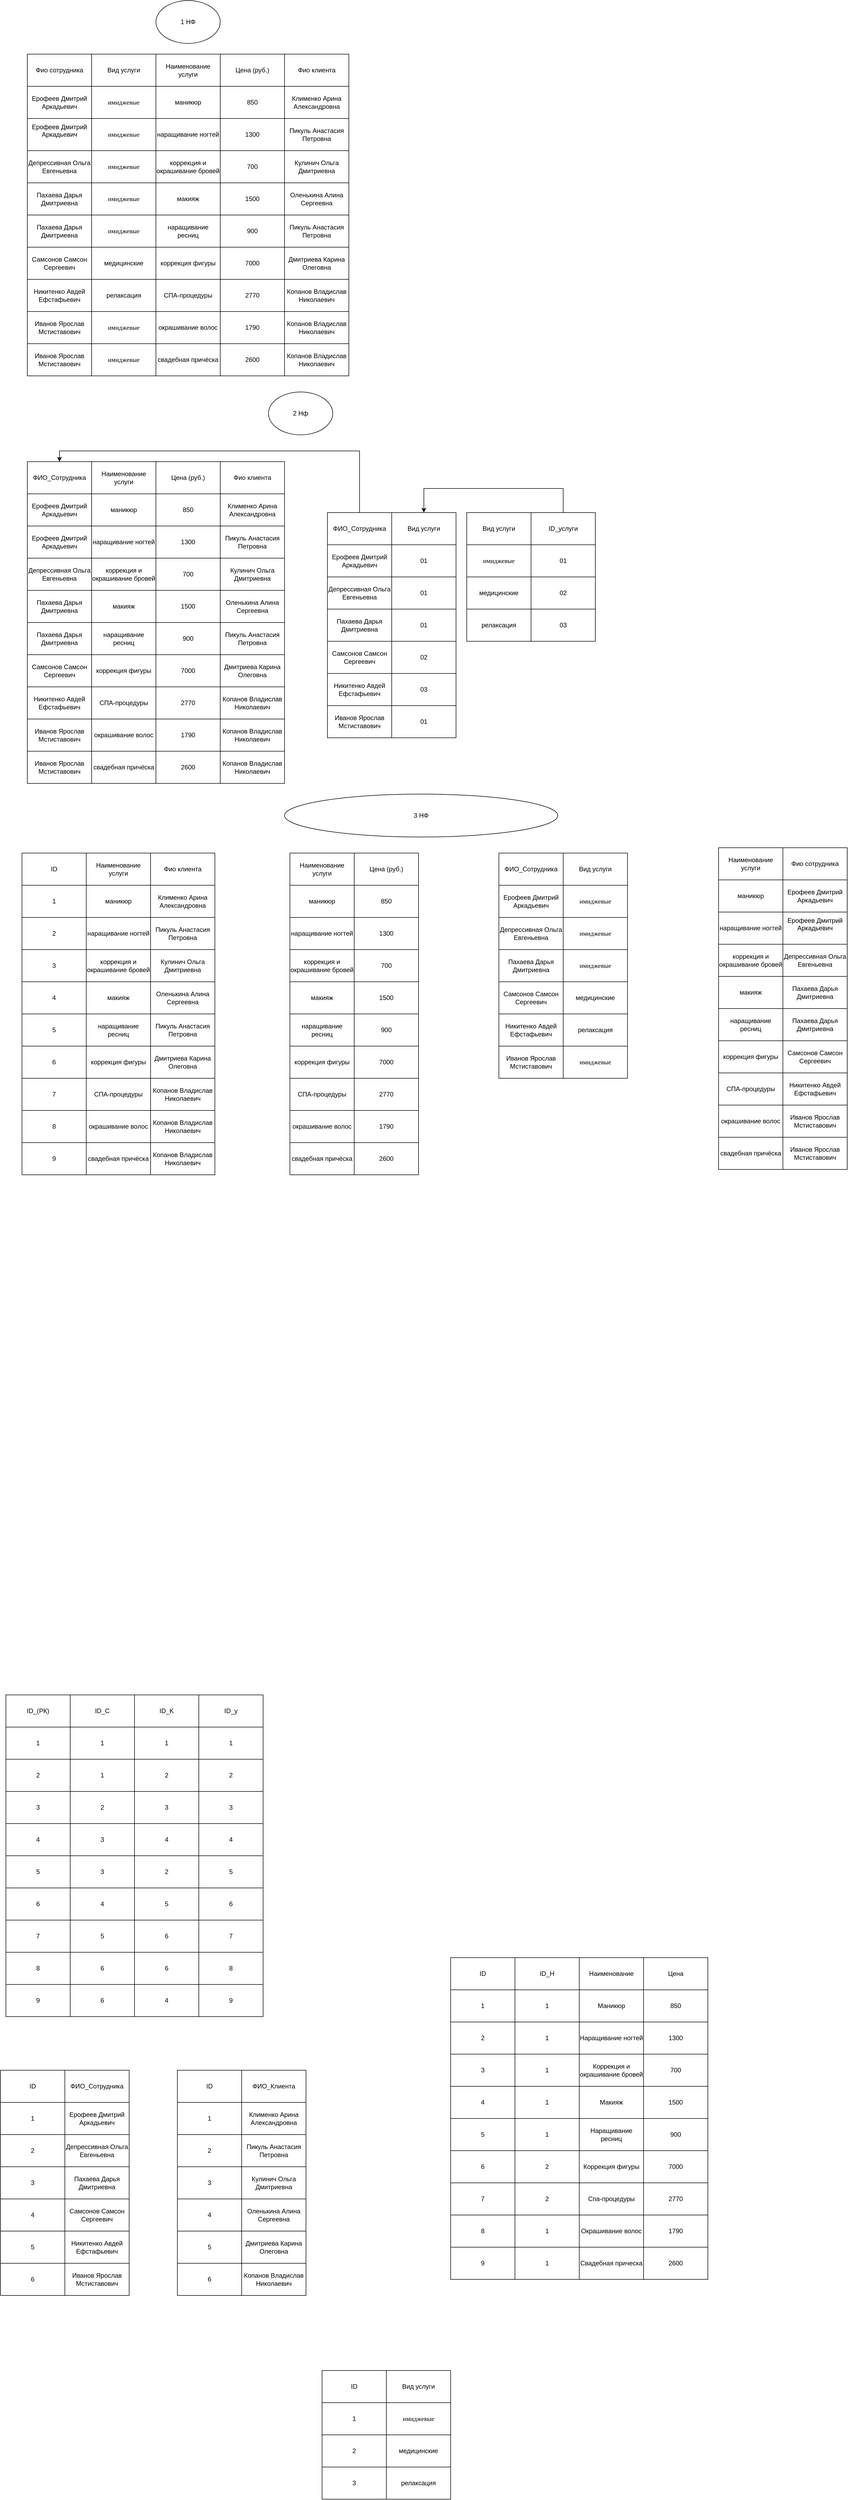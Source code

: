 <mxfile version="20.8.13" type="github">
  <diagram name="Страница 1" id="M4ItLLKpe13sCiYE9jqX">
    <mxGraphModel dx="2074" dy="1119" grid="1" gridSize="10" guides="1" tooltips="1" connect="1" arrows="1" fold="1" page="1" pageScale="1" pageWidth="3300" pageHeight="4681" math="0" shadow="0">
      <root>
        <mxCell id="0" />
        <mxCell id="1" parent="0" />
        <mxCell id="E6P9Oe7N1OlWt2vU_3ey-1" value="Фио сотрудника" style="rounded=0;whiteSpace=wrap;html=1;" parent="1" vertex="1">
          <mxGeometry x="1480" y="1580" width="120" height="60" as="geometry" />
        </mxCell>
        <mxCell id="E6P9Oe7N1OlWt2vU_3ey-3" value="Цена (руб.)" style="rounded=0;whiteSpace=wrap;html=1;" parent="1" vertex="1">
          <mxGeometry x="310" y="860" width="120" height="60" as="geometry" />
        </mxCell>
        <mxCell id="E6P9Oe7N1OlWt2vU_3ey-4" value="Наименование услуги" style="rounded=0;whiteSpace=wrap;html=1;" parent="1" vertex="1">
          <mxGeometry x="190" y="860" width="120" height="60" as="geometry" />
        </mxCell>
        <mxCell id="E6P9Oe7N1OlWt2vU_3ey-5" value="Фио клиента" style="rounded=0;whiteSpace=wrap;html=1;" parent="1" vertex="1">
          <mxGeometry x="430" y="860" width="120" height="60" as="geometry" />
        </mxCell>
        <mxCell id="E6P9Oe7N1OlWt2vU_3ey-9" value="&lt;p align=&quot;center&quot; class=&quot;MsoNormal&quot;&gt;Ерофеев Дмитрий Аркадьевич&lt;/p&gt;" style="rounded=0;whiteSpace=wrap;html=1;" parent="1" vertex="1">
          <mxGeometry x="1480" y="1640" width="120" height="60" as="geometry" />
        </mxCell>
        <mxCell id="E6P9Oe7N1OlWt2vU_3ey-10" value="&lt;p align=&quot;center&quot; class=&quot;MsoNormal&quot;&gt;Депрессивная Ольга Евгеньевна&lt;/p&gt;" style="rounded=0;whiteSpace=wrap;html=1;" parent="1" vertex="1">
          <mxGeometry x="1480" y="1760" width="120" height="60" as="geometry" />
        </mxCell>
        <mxCell id="E6P9Oe7N1OlWt2vU_3ey-11" value="&#xa;&lt;span style=&quot;color: rgb(0, 0, 0); font-family: Helvetica; font-size: 12px; font-style: normal; font-variant-ligatures: normal; font-variant-caps: normal; font-weight: 400; letter-spacing: normal; orphans: 2; text-align: -webkit-center; text-indent: 0px; text-transform: none; widows: 2; word-spacing: 0px; -webkit-text-stroke-width: 0px; background-color: rgb(251, 251, 251); text-decoration-thickness: initial; text-decoration-style: initial; text-decoration-color: initial; float: none; display: inline !important;&quot;&gt;Ерофеев Дмитрий Аркадьевич&lt;/span&gt;&#xa;&#xa;" style="rounded=0;whiteSpace=wrap;html=1;" parent="1" vertex="1">
          <mxGeometry x="1480" y="1700" width="120" height="60" as="geometry" />
        </mxCell>
        <mxCell id="E6P9Oe7N1OlWt2vU_3ey-12" value="&lt;p align=&quot;center&quot; class=&quot;MsoNormal&quot;&gt;Пахаева Дарья Дмитриевна&lt;/p&gt;" style="rounded=0;whiteSpace=wrap;html=1;" parent="1" vertex="1">
          <mxGeometry x="1480" y="1820" width="120" height="60" as="geometry" />
        </mxCell>
        <mxCell id="E6P9Oe7N1OlWt2vU_3ey-13" value="Пахаева Дарья Дмитриевна" style="rounded=0;whiteSpace=wrap;html=1;" parent="1" vertex="1">
          <mxGeometry x="1480" y="1880" width="120" height="60" as="geometry" />
        </mxCell>
        <mxCell id="E6P9Oe7N1OlWt2vU_3ey-14" value="&lt;p align=&quot;center&quot; class=&quot;MsoNormal&quot;&gt;Самсонов Самсон Сергеевич&lt;/p&gt;" style="rounded=0;whiteSpace=wrap;html=1;" parent="1" vertex="1">
          <mxGeometry x="1480" y="1940" width="120" height="60" as="geometry" />
        </mxCell>
        <mxCell id="E6P9Oe7N1OlWt2vU_3ey-15" value="&lt;p align=&quot;center&quot; class=&quot;MsoNormal&quot;&gt;Никитенко Авдей Ефстафьевич&lt;/p&gt;" style="rounded=0;whiteSpace=wrap;html=1;" parent="1" vertex="1">
          <mxGeometry x="1480" y="2000" width="120" height="60" as="geometry" />
        </mxCell>
        <mxCell id="E6P9Oe7N1OlWt2vU_3ey-22" value="наращивание ногтей" style="rounded=0;whiteSpace=wrap;html=1;" parent="1" vertex="1">
          <mxGeometry x="190" y="980" width="120" height="60" as="geometry" />
        </mxCell>
        <mxCell id="E6P9Oe7N1OlWt2vU_3ey-24" value="&lt;p align=&quot;center&quot; class=&quot;MsoNormal&quot;&gt;коррекция и окрашивание бровей&lt;/p&gt;" style="rounded=0;whiteSpace=wrap;html=1;" parent="1" vertex="1">
          <mxGeometry x="190" y="1040" width="120" height="60" as="geometry" />
        </mxCell>
        <mxCell id="E6P9Oe7N1OlWt2vU_3ey-25" value="&lt;p align=&quot;center&quot; class=&quot;MsoNormal&quot;&gt;макияж&lt;/p&gt;" style="rounded=0;whiteSpace=wrap;html=1;" parent="1" vertex="1">
          <mxGeometry x="190" y="1100" width="120" height="60" as="geometry" />
        </mxCell>
        <mxCell id="E6P9Oe7N1OlWt2vU_3ey-26" value="&lt;p align=&quot;center&quot; class=&quot;MsoNormal&quot;&gt;наращивание ресниц&lt;/p&gt;" style="rounded=0;whiteSpace=wrap;html=1;" parent="1" vertex="1">
          <mxGeometry x="190" y="1160" width="120" height="60" as="geometry" />
        </mxCell>
        <mxCell id="E6P9Oe7N1OlWt2vU_3ey-27" value="&lt;p align=&quot;center&quot; class=&quot;MsoNormal&quot;&gt;коррекция фигуры&lt;/p&gt;" style="rounded=0;whiteSpace=wrap;html=1;" parent="1" vertex="1">
          <mxGeometry x="190" y="1220" width="120" height="60" as="geometry" />
        </mxCell>
        <mxCell id="E6P9Oe7N1OlWt2vU_3ey-28" value="&lt;p align=&quot;center&quot; class=&quot;MsoNormal&quot;&gt;1300&lt;/p&gt;" style="rounded=0;whiteSpace=wrap;html=1;" parent="1" vertex="1">
          <mxGeometry x="310" y="980" width="120" height="60" as="geometry" />
        </mxCell>
        <mxCell id="E6P9Oe7N1OlWt2vU_3ey-29" value="&lt;p align=&quot;center&quot; class=&quot;MsoNormal&quot;&gt;850&lt;/p&gt;" style="rounded=0;whiteSpace=wrap;html=1;" parent="1" vertex="1">
          <mxGeometry x="310" y="920" width="120" height="60" as="geometry" />
        </mxCell>
        <mxCell id="E6P9Oe7N1OlWt2vU_3ey-30" value="&lt;p align=&quot;center&quot; class=&quot;MsoNormal&quot;&gt;700&lt;/p&gt;" style="rounded=0;whiteSpace=wrap;html=1;" parent="1" vertex="1">
          <mxGeometry x="310" y="1040" width="120" height="60" as="geometry" />
        </mxCell>
        <mxCell id="E6P9Oe7N1OlWt2vU_3ey-31" value="&lt;p align=&quot;center&quot; class=&quot;MsoNormal&quot;&gt;1500&lt;/p&gt;" style="rounded=0;whiteSpace=wrap;html=1;" parent="1" vertex="1">
          <mxGeometry x="310" y="1100" width="120" height="60" as="geometry" />
        </mxCell>
        <mxCell id="E6P9Oe7N1OlWt2vU_3ey-32" value="&lt;p align=&quot;center&quot; class=&quot;MsoNormal&quot;&gt;900&lt;/p&gt;" style="rounded=0;whiteSpace=wrap;html=1;" parent="1" vertex="1">
          <mxGeometry x="310" y="1160" width="120" height="60" as="geometry" />
        </mxCell>
        <mxCell id="E6P9Oe7N1OlWt2vU_3ey-33" value="&lt;p align=&quot;center&quot; class=&quot;MsoNormal&quot;&gt;7000&lt;/p&gt;" style="rounded=0;whiteSpace=wrap;html=1;" parent="1" vertex="1">
          <mxGeometry x="310" y="1220" width="120" height="60" as="geometry" />
        </mxCell>
        <mxCell id="E6P9Oe7N1OlWt2vU_3ey-34" value="&lt;p align=&quot;center&quot; class=&quot;MsoNormal&quot;&gt;Пикуль Анастасия Петровна&lt;/p&gt;" style="rounded=0;whiteSpace=wrap;html=1;" parent="1" vertex="1">
          <mxGeometry x="430" y="980" width="120" height="60" as="geometry" />
        </mxCell>
        <mxCell id="E6P9Oe7N1OlWt2vU_3ey-35" value="&lt;p align=&quot;center&quot; class=&quot;MsoNormal&quot;&gt;Клименко Арина Александровна&lt;/p&gt;" style="rounded=0;whiteSpace=wrap;html=1;" parent="1" vertex="1">
          <mxGeometry x="430" y="920" width="120" height="60" as="geometry" />
        </mxCell>
        <mxCell id="E6P9Oe7N1OlWt2vU_3ey-36" value="&lt;p align=&quot;center&quot; class=&quot;MsoNormal&quot;&gt;Кулинич Ольга Дмитриевна&lt;/p&gt;" style="rounded=0;whiteSpace=wrap;html=1;" parent="1" vertex="1">
          <mxGeometry x="430" y="1040" width="120" height="60" as="geometry" />
        </mxCell>
        <mxCell id="E6P9Oe7N1OlWt2vU_3ey-37" value="&lt;p align=&quot;center&quot; class=&quot;MsoNormal&quot;&gt;Оленькина Алина Сергеевна&lt;/p&gt;" style="rounded=0;whiteSpace=wrap;html=1;" parent="1" vertex="1">
          <mxGeometry x="430" y="1100" width="120" height="60" as="geometry" />
        </mxCell>
        <mxCell id="E6P9Oe7N1OlWt2vU_3ey-38" value="&lt;p align=&quot;center&quot; class=&quot;MsoNormal&quot;&gt;Пикуль Анастасия Петровна&lt;/p&gt;" style="rounded=0;whiteSpace=wrap;html=1;" parent="1" vertex="1">
          <mxGeometry x="430" y="1160" width="120" height="60" as="geometry" />
        </mxCell>
        <mxCell id="E6P9Oe7N1OlWt2vU_3ey-39" value="&lt;p align=&quot;center&quot; class=&quot;MsoNormal&quot;&gt;Дмитриева Карина Олеговна&lt;/p&gt;" style="rounded=0;whiteSpace=wrap;html=1;" parent="1" vertex="1">
          <mxGeometry x="430" y="1220" width="120" height="60" as="geometry" />
        </mxCell>
        <mxCell id="E6P9Oe7N1OlWt2vU_3ey-47" value="&lt;p align=&quot;center&quot; class=&quot;MsoNormal&quot;&gt;СПА-процедуры&lt;/p&gt;" style="rounded=0;whiteSpace=wrap;html=1;" parent="1" vertex="1">
          <mxGeometry x="190" y="1280" width="120" height="60" as="geometry" />
        </mxCell>
        <mxCell id="E6P9Oe7N1OlWt2vU_3ey-48" value="&lt;p align=&quot;center&quot; class=&quot;MsoNormal&quot;&gt;2770&lt;/p&gt;" style="rounded=0;whiteSpace=wrap;html=1;" parent="1" vertex="1">
          <mxGeometry x="310" y="1280" width="120" height="60" as="geometry" />
        </mxCell>
        <mxCell id="E6P9Oe7N1OlWt2vU_3ey-49" value="&lt;p align=&quot;center&quot; class=&quot;MsoNormal&quot;&gt;Копанов Владислав Николаевич&lt;/p&gt;" style="rounded=0;whiteSpace=wrap;html=1;" parent="1" vertex="1">
          <mxGeometry x="430" y="1280" width="120" height="60" as="geometry" />
        </mxCell>
        <mxCell id="E6P9Oe7N1OlWt2vU_3ey-50" value="&lt;p align=&quot;center&quot; class=&quot;MsoNormal&quot;&gt;Иванов Ярослав Мстиставович&lt;/p&gt;" style="rounded=0;whiteSpace=wrap;html=1;" parent="1" vertex="1">
          <mxGeometry x="1480" y="2060" width="120" height="60" as="geometry" />
        </mxCell>
        <mxCell id="E6P9Oe7N1OlWt2vU_3ey-52" value="&lt;p align=&quot;center&quot; class=&quot;MsoNormal&quot;&gt;окрашивание волос&lt;/p&gt;" style="rounded=0;whiteSpace=wrap;html=1;" parent="1" vertex="1">
          <mxGeometry x="190" y="1340" width="120" height="60" as="geometry" />
        </mxCell>
        <mxCell id="E6P9Oe7N1OlWt2vU_3ey-53" value="&lt;p align=&quot;center&quot; class=&quot;MsoNormal&quot;&gt;1790&lt;/p&gt;" style="rounded=0;whiteSpace=wrap;html=1;" parent="1" vertex="1">
          <mxGeometry x="310" y="1340" width="120" height="60" as="geometry" />
        </mxCell>
        <mxCell id="E6P9Oe7N1OlWt2vU_3ey-54" value="&lt;p align=&quot;center&quot; class=&quot;MsoNormal&quot;&gt;Копанов Владислав Николаевич&lt;/p&gt;" style="rounded=0;whiteSpace=wrap;html=1;" parent="1" vertex="1">
          <mxGeometry x="430" y="1340" width="120" height="60" as="geometry" />
        </mxCell>
        <mxCell id="E6P9Oe7N1OlWt2vU_3ey-55" value="&lt;p align=&quot;center&quot; class=&quot;MsoNormal&quot;&gt;Иванов Ярослав Мстиставович&lt;br&gt;&lt;/p&gt;" style="rounded=0;whiteSpace=wrap;html=1;" parent="1" vertex="1">
          <mxGeometry x="1480" y="2120" width="120" height="60" as="geometry" />
        </mxCell>
        <mxCell id="E6P9Oe7N1OlWt2vU_3ey-57" value="&lt;p align=&quot;center&quot; class=&quot;MsoNormal&quot;&gt;свадебная причёска&lt;/p&gt;" style="rounded=0;whiteSpace=wrap;html=1;" parent="1" vertex="1">
          <mxGeometry x="190" y="1400" width="120" height="60" as="geometry" />
        </mxCell>
        <mxCell id="E6P9Oe7N1OlWt2vU_3ey-58" value="&lt;p align=&quot;center&quot; class=&quot;MsoNormal&quot;&gt;2600&lt;/p&gt;" style="rounded=0;whiteSpace=wrap;html=1;" parent="1" vertex="1">
          <mxGeometry x="310" y="1400" width="120" height="60" as="geometry" />
        </mxCell>
        <mxCell id="E6P9Oe7N1OlWt2vU_3ey-59" value="&lt;p align=&quot;center&quot; class=&quot;MsoNormal&quot;&gt;Копанов Владислав Николаевич&lt;/p&gt;" style="rounded=0;whiteSpace=wrap;html=1;" parent="1" vertex="1">
          <mxGeometry x="430" y="1400" width="120" height="60" as="geometry" />
        </mxCell>
        <mxCell id="OkVjficWqfKIgETy905t-1" value="ID" style="rounded=0;whiteSpace=wrap;html=1;" vertex="1" parent="1">
          <mxGeometry x="20" y="3860" width="120" height="60" as="geometry" />
        </mxCell>
        <mxCell id="OkVjficWqfKIgETy905t-2" value="1" style="rounded=0;whiteSpace=wrap;html=1;" vertex="1" parent="1">
          <mxGeometry x="20" y="3920" width="120" height="60" as="geometry" />
        </mxCell>
        <mxCell id="OkVjficWqfKIgETy905t-3" value="2" style="rounded=0;whiteSpace=wrap;html=1;" vertex="1" parent="1">
          <mxGeometry x="20" y="3980" width="120" height="60" as="geometry" />
        </mxCell>
        <mxCell id="OkVjficWqfKIgETy905t-4" value="3" style="rounded=0;whiteSpace=wrap;html=1;" vertex="1" parent="1">
          <mxGeometry x="20" y="4040" width="120" height="60" as="geometry" />
        </mxCell>
        <mxCell id="OkVjficWqfKIgETy905t-5" value="4" style="rounded=0;whiteSpace=wrap;html=1;" vertex="1" parent="1">
          <mxGeometry x="20" y="4100" width="120" height="60" as="geometry" />
        </mxCell>
        <mxCell id="OkVjficWqfKIgETy905t-6" value="5" style="rounded=0;whiteSpace=wrap;html=1;" vertex="1" parent="1">
          <mxGeometry x="20" y="4160" width="120" height="60" as="geometry" />
        </mxCell>
        <mxCell id="OkVjficWqfKIgETy905t-7" value="6" style="rounded=0;whiteSpace=wrap;html=1;" vertex="1" parent="1">
          <mxGeometry x="20" y="4220" width="120" height="60" as="geometry" />
        </mxCell>
        <mxCell id="OkVjficWqfKIgETy905t-8" value="ФИО_Сотрудника" style="rounded=0;whiteSpace=wrap;html=1;" vertex="1" parent="1">
          <mxGeometry x="140" y="3860" width="120" height="60" as="geometry" />
        </mxCell>
        <mxCell id="OkVjficWqfKIgETy905t-9" value="Ерофеев Дмитрий Аркадьевич" style="rounded=0;whiteSpace=wrap;html=1;" vertex="1" parent="1">
          <mxGeometry x="140" y="3920" width="120" height="60" as="geometry" />
        </mxCell>
        <mxCell id="OkVjficWqfKIgETy905t-15" value="&lt;p align=&quot;center&quot; class=&quot;MsoNormal&quot;&gt;Депрессивная Ольга Евгеньевна&lt;/p&gt;" style="rounded=0;whiteSpace=wrap;html=1;" vertex="1" parent="1">
          <mxGeometry x="140" y="3980" width="120" height="60" as="geometry" />
        </mxCell>
        <mxCell id="OkVjficWqfKIgETy905t-16" value="&lt;p align=&quot;center&quot; class=&quot;MsoNormal&quot;&gt;Пахаева Дарья Дмитриевна&lt;/p&gt;" style="rounded=0;whiteSpace=wrap;html=1;" vertex="1" parent="1">
          <mxGeometry x="140" y="4040" width="120" height="60" as="geometry" />
        </mxCell>
        <mxCell id="OkVjficWqfKIgETy905t-17" value="&lt;p align=&quot;center&quot; class=&quot;MsoNormal&quot;&gt;Самсонов Самсон Сергеевич&lt;/p&gt;" style="rounded=0;whiteSpace=wrap;html=1;" vertex="1" parent="1">
          <mxGeometry x="140" y="4100" width="120" height="60" as="geometry" />
        </mxCell>
        <mxCell id="OkVjficWqfKIgETy905t-18" value="&lt;p align=&quot;center&quot; class=&quot;MsoNormal&quot;&gt;Никитенко Авдей Ефстафьевич&lt;/p&gt;" style="rounded=0;whiteSpace=wrap;html=1;" vertex="1" parent="1">
          <mxGeometry x="140" y="4160" width="120" height="60" as="geometry" />
        </mxCell>
        <mxCell id="OkVjficWqfKIgETy905t-19" value="&lt;p align=&quot;center&quot; class=&quot;MsoNormal&quot;&gt;Иванов Ярослав Мстиставович&lt;br&gt;&lt;/p&gt;" style="rounded=0;whiteSpace=wrap;html=1;" vertex="1" parent="1">
          <mxGeometry x="140" y="4220" width="120" height="60" as="geometry" />
        </mxCell>
        <mxCell id="OkVjficWqfKIgETy905t-20" value="ID" style="rounded=0;whiteSpace=wrap;html=1;" vertex="1" parent="1">
          <mxGeometry x="350" y="3860" width="120" height="60" as="geometry" />
        </mxCell>
        <mxCell id="OkVjficWqfKIgETy905t-21" value="ФИО_Клиента" style="rounded=0;whiteSpace=wrap;html=1;" vertex="1" parent="1">
          <mxGeometry x="470" y="3860" width="120" height="60" as="geometry" />
        </mxCell>
        <mxCell id="OkVjficWqfKIgETy905t-22" value="1" style="rounded=0;whiteSpace=wrap;html=1;" vertex="1" parent="1">
          <mxGeometry x="350" y="3920" width="120" height="60" as="geometry" />
        </mxCell>
        <mxCell id="OkVjficWqfKIgETy905t-23" value="2" style="rounded=0;whiteSpace=wrap;html=1;" vertex="1" parent="1">
          <mxGeometry x="350" y="3980" width="120" height="60" as="geometry" />
        </mxCell>
        <mxCell id="OkVjficWqfKIgETy905t-24" value="3" style="rounded=0;whiteSpace=wrap;html=1;" vertex="1" parent="1">
          <mxGeometry x="350" y="4040" width="120" height="60" as="geometry" />
        </mxCell>
        <mxCell id="OkVjficWqfKIgETy905t-25" value="4" style="rounded=0;whiteSpace=wrap;html=1;" vertex="1" parent="1">
          <mxGeometry x="350" y="4100" width="120" height="60" as="geometry" />
        </mxCell>
        <mxCell id="OkVjficWqfKIgETy905t-26" value="5" style="rounded=0;whiteSpace=wrap;html=1;" vertex="1" parent="1">
          <mxGeometry x="350" y="4160" width="120" height="60" as="geometry" />
        </mxCell>
        <mxCell id="OkVjficWqfKIgETy905t-27" value="6" style="rounded=0;whiteSpace=wrap;html=1;" vertex="1" parent="1">
          <mxGeometry x="350" y="4220" width="120" height="60" as="geometry" />
        </mxCell>
        <mxCell id="OkVjficWqfKIgETy905t-34" value="&lt;p align=&quot;center&quot; class=&quot;MsoNormal&quot;&gt;Клименко Арина Александровна&lt;/p&gt;" style="rounded=0;whiteSpace=wrap;html=1;" vertex="1" parent="1">
          <mxGeometry x="470" y="3920" width="120" height="60" as="geometry" />
        </mxCell>
        <mxCell id="OkVjficWqfKIgETy905t-35" value="&lt;p align=&quot;center&quot; class=&quot;MsoNormal&quot;&gt;Пикуль Анастасия Петровна&lt;/p&gt;" style="rounded=0;whiteSpace=wrap;html=1;" vertex="1" parent="1">
          <mxGeometry x="470" y="3980" width="120" height="60" as="geometry" />
        </mxCell>
        <mxCell id="OkVjficWqfKIgETy905t-36" value="&lt;p align=&quot;center&quot; class=&quot;MsoNormal&quot;&gt;Кулинич Ольга Дмитриевна&lt;/p&gt;" style="rounded=0;whiteSpace=wrap;html=1;" vertex="1" parent="1">
          <mxGeometry x="470" y="4040" width="120" height="60" as="geometry" />
        </mxCell>
        <mxCell id="OkVjficWqfKIgETy905t-37" value="&lt;p align=&quot;center&quot; class=&quot;MsoNormal&quot;&gt;Оленькина Алина Сергеевна&lt;/p&gt;" style="rounded=0;whiteSpace=wrap;html=1;" vertex="1" parent="1">
          <mxGeometry x="470" y="4100" width="120" height="60" as="geometry" />
        </mxCell>
        <mxCell id="OkVjficWqfKIgETy905t-38" value="&lt;p align=&quot;center&quot; class=&quot;MsoNormal&quot;&gt;Дмитриева Карина Олеговна&lt;/p&gt;" style="rounded=0;whiteSpace=wrap;html=1;" vertex="1" parent="1">
          <mxGeometry x="470" y="4160" width="120" height="60" as="geometry" />
        </mxCell>
        <mxCell id="OkVjficWqfKIgETy905t-39" value="&lt;p align=&quot;center&quot; class=&quot;MsoNormal&quot;&gt;Копанов Владислав Николаевич&lt;/p&gt;" style="rounded=0;whiteSpace=wrap;html=1;" vertex="1" parent="1">
          <mxGeometry x="470" y="4220" width="120" height="60" as="geometry" />
        </mxCell>
        <mxCell id="OkVjficWqfKIgETy905t-40" value="ID_(РК)" style="rounded=0;whiteSpace=wrap;html=1;" vertex="1" parent="1">
          <mxGeometry x="30" y="3160" width="120" height="60" as="geometry" />
        </mxCell>
        <mxCell id="OkVjficWqfKIgETy905t-41" value="1" style="rounded=0;whiteSpace=wrap;html=1;" vertex="1" parent="1">
          <mxGeometry x="30" y="3220" width="120" height="60" as="geometry" />
        </mxCell>
        <mxCell id="OkVjficWqfKIgETy905t-42" value="2" style="rounded=0;whiteSpace=wrap;html=1;" vertex="1" parent="1">
          <mxGeometry x="30" y="3280" width="120" height="60" as="geometry" />
        </mxCell>
        <mxCell id="OkVjficWqfKIgETy905t-43" value="3" style="rounded=0;whiteSpace=wrap;html=1;" vertex="1" parent="1">
          <mxGeometry x="30" y="3340" width="120" height="60" as="geometry" />
        </mxCell>
        <mxCell id="OkVjficWqfKIgETy905t-44" value="4" style="rounded=0;whiteSpace=wrap;html=1;" vertex="1" parent="1">
          <mxGeometry x="30" y="3400" width="120" height="60" as="geometry" />
        </mxCell>
        <mxCell id="OkVjficWqfKIgETy905t-45" value="5" style="rounded=0;whiteSpace=wrap;html=1;" vertex="1" parent="1">
          <mxGeometry x="30" y="3460" width="120" height="60" as="geometry" />
        </mxCell>
        <mxCell id="OkVjficWqfKIgETy905t-46" value="6" style="rounded=0;whiteSpace=wrap;html=1;" vertex="1" parent="1">
          <mxGeometry x="30" y="3520" width="120" height="60" as="geometry" />
        </mxCell>
        <mxCell id="OkVjficWqfKIgETy905t-47" value="7" style="rounded=0;whiteSpace=wrap;html=1;" vertex="1" parent="1">
          <mxGeometry x="30" y="3580" width="120" height="60" as="geometry" />
        </mxCell>
        <mxCell id="OkVjficWqfKIgETy905t-48" value="8" style="rounded=0;whiteSpace=wrap;html=1;" vertex="1" parent="1">
          <mxGeometry x="30" y="3640" width="120" height="60" as="geometry" />
        </mxCell>
        <mxCell id="OkVjficWqfKIgETy905t-49" value="9" style="rounded=0;whiteSpace=wrap;html=1;" vertex="1" parent="1">
          <mxGeometry x="30" y="3700" width="120" height="60" as="geometry" />
        </mxCell>
        <mxCell id="OkVjficWqfKIgETy905t-50" value="ID_C" style="rounded=0;whiteSpace=wrap;html=1;" vertex="1" parent="1">
          <mxGeometry x="150" y="3160" width="120" height="60" as="geometry" />
        </mxCell>
        <mxCell id="OkVjficWqfKIgETy905t-51" value="1" style="rounded=0;whiteSpace=wrap;html=1;" vertex="1" parent="1">
          <mxGeometry x="150" y="3220" width="120" height="60" as="geometry" />
        </mxCell>
        <mxCell id="OkVjficWqfKIgETy905t-52" value="1" style="rounded=0;whiteSpace=wrap;html=1;" vertex="1" parent="1">
          <mxGeometry x="150" y="3280" width="120" height="60" as="geometry" />
        </mxCell>
        <mxCell id="OkVjficWqfKIgETy905t-53" value="2" style="rounded=0;whiteSpace=wrap;html=1;" vertex="1" parent="1">
          <mxGeometry x="150" y="3340" width="120" height="60" as="geometry" />
        </mxCell>
        <mxCell id="OkVjficWqfKIgETy905t-54" value="3" style="rounded=0;whiteSpace=wrap;html=1;" vertex="1" parent="1">
          <mxGeometry x="150" y="3400" width="120" height="60" as="geometry" />
        </mxCell>
        <mxCell id="OkVjficWqfKIgETy905t-55" value="3" style="rounded=0;whiteSpace=wrap;html=1;" vertex="1" parent="1">
          <mxGeometry x="150" y="3460" width="120" height="60" as="geometry" />
        </mxCell>
        <mxCell id="OkVjficWqfKIgETy905t-56" value="4" style="rounded=0;whiteSpace=wrap;html=1;" vertex="1" parent="1">
          <mxGeometry x="150" y="3520" width="120" height="60" as="geometry" />
        </mxCell>
        <mxCell id="OkVjficWqfKIgETy905t-57" value="5" style="rounded=0;whiteSpace=wrap;html=1;" vertex="1" parent="1">
          <mxGeometry x="150" y="3580" width="120" height="60" as="geometry" />
        </mxCell>
        <mxCell id="OkVjficWqfKIgETy905t-58" value="6" style="rounded=0;whiteSpace=wrap;html=1;" vertex="1" parent="1">
          <mxGeometry x="150" y="3640" width="120" height="60" as="geometry" />
        </mxCell>
        <mxCell id="OkVjficWqfKIgETy905t-59" value="6" style="rounded=0;whiteSpace=wrap;html=1;" vertex="1" parent="1">
          <mxGeometry x="150" y="3700" width="120" height="60" as="geometry" />
        </mxCell>
        <mxCell id="OkVjficWqfKIgETy905t-60" value="ID_K" style="rounded=0;whiteSpace=wrap;html=1;" vertex="1" parent="1">
          <mxGeometry x="270" y="3160" width="120" height="60" as="geometry" />
        </mxCell>
        <mxCell id="OkVjficWqfKIgETy905t-61" value="1" style="rounded=0;whiteSpace=wrap;html=1;" vertex="1" parent="1">
          <mxGeometry x="270" y="3220" width="120" height="60" as="geometry" />
        </mxCell>
        <mxCell id="OkVjficWqfKIgETy905t-62" value="2" style="rounded=0;whiteSpace=wrap;html=1;" vertex="1" parent="1">
          <mxGeometry x="270" y="3280" width="120" height="60" as="geometry" />
        </mxCell>
        <mxCell id="OkVjficWqfKIgETy905t-63" value="3" style="rounded=0;whiteSpace=wrap;html=1;" vertex="1" parent="1">
          <mxGeometry x="270" y="3340" width="120" height="60" as="geometry" />
        </mxCell>
        <mxCell id="OkVjficWqfKIgETy905t-64" value="4" style="rounded=0;whiteSpace=wrap;html=1;" vertex="1" parent="1">
          <mxGeometry x="270" y="3400" width="120" height="60" as="geometry" />
        </mxCell>
        <mxCell id="OkVjficWqfKIgETy905t-65" value="2" style="rounded=0;whiteSpace=wrap;html=1;" vertex="1" parent="1">
          <mxGeometry x="270" y="3460" width="120" height="60" as="geometry" />
        </mxCell>
        <mxCell id="OkVjficWqfKIgETy905t-66" value="5" style="rounded=0;whiteSpace=wrap;html=1;" vertex="1" parent="1">
          <mxGeometry x="270" y="3520" width="120" height="60" as="geometry" />
        </mxCell>
        <mxCell id="OkVjficWqfKIgETy905t-67" value="6" style="rounded=0;whiteSpace=wrap;html=1;" vertex="1" parent="1">
          <mxGeometry x="270" y="3580" width="120" height="60" as="geometry" />
        </mxCell>
        <mxCell id="OkVjficWqfKIgETy905t-68" value="6" style="rounded=0;whiteSpace=wrap;html=1;" vertex="1" parent="1">
          <mxGeometry x="270" y="3640" width="120" height="60" as="geometry" />
        </mxCell>
        <mxCell id="OkVjficWqfKIgETy905t-69" value="4" style="rounded=0;whiteSpace=wrap;html=1;" vertex="1" parent="1">
          <mxGeometry x="270" y="3700" width="120" height="60" as="geometry" />
        </mxCell>
        <mxCell id="OkVjficWqfKIgETy905t-70" value="ID_y" style="rounded=0;whiteSpace=wrap;html=1;" vertex="1" parent="1">
          <mxGeometry x="390" y="3160" width="120" height="60" as="geometry" />
        </mxCell>
        <mxCell id="OkVjficWqfKIgETy905t-71" value="1" style="rounded=0;whiteSpace=wrap;html=1;" vertex="1" parent="1">
          <mxGeometry x="390" y="3220" width="120" height="60" as="geometry" />
        </mxCell>
        <mxCell id="OkVjficWqfKIgETy905t-72" value="2" style="rounded=0;whiteSpace=wrap;html=1;" vertex="1" parent="1">
          <mxGeometry x="390" y="3280" width="120" height="60" as="geometry" />
        </mxCell>
        <mxCell id="OkVjficWqfKIgETy905t-73" value="3" style="rounded=0;whiteSpace=wrap;html=1;" vertex="1" parent="1">
          <mxGeometry x="390" y="3340" width="120" height="60" as="geometry" />
        </mxCell>
        <mxCell id="OkVjficWqfKIgETy905t-74" value="4" style="rounded=0;whiteSpace=wrap;html=1;" vertex="1" parent="1">
          <mxGeometry x="390" y="3400" width="120" height="60" as="geometry" />
        </mxCell>
        <mxCell id="OkVjficWqfKIgETy905t-75" value="5" style="rounded=0;whiteSpace=wrap;html=1;" vertex="1" parent="1">
          <mxGeometry x="390" y="3460" width="120" height="60" as="geometry" />
        </mxCell>
        <mxCell id="OkVjficWqfKIgETy905t-76" value="6" style="rounded=0;whiteSpace=wrap;html=1;" vertex="1" parent="1">
          <mxGeometry x="390" y="3520" width="120" height="60" as="geometry" />
        </mxCell>
        <mxCell id="OkVjficWqfKIgETy905t-77" value="7" style="rounded=0;whiteSpace=wrap;html=1;" vertex="1" parent="1">
          <mxGeometry x="390" y="3580" width="120" height="60" as="geometry" />
        </mxCell>
        <mxCell id="OkVjficWqfKIgETy905t-78" value="8" style="rounded=0;whiteSpace=wrap;html=1;" vertex="1" parent="1">
          <mxGeometry x="390" y="3640" width="120" height="60" as="geometry" />
        </mxCell>
        <mxCell id="OkVjficWqfKIgETy905t-79" value="9" style="rounded=0;whiteSpace=wrap;html=1;" vertex="1" parent="1">
          <mxGeometry x="390" y="3700" width="120" height="60" as="geometry" />
        </mxCell>
        <mxCell id="OkVjficWqfKIgETy905t-80" value="ID" style="rounded=0;whiteSpace=wrap;html=1;" vertex="1" parent="1">
          <mxGeometry x="620" y="4420" width="120" height="60" as="geometry" />
        </mxCell>
        <mxCell id="OkVjficWqfKIgETy905t-81" value="1" style="rounded=0;whiteSpace=wrap;html=1;" vertex="1" parent="1">
          <mxGeometry x="620" y="4480" width="120" height="60" as="geometry" />
        </mxCell>
        <mxCell id="OkVjficWqfKIgETy905t-82" value="2" style="rounded=0;whiteSpace=wrap;html=1;" vertex="1" parent="1">
          <mxGeometry x="620" y="4540" width="120" height="60" as="geometry" />
        </mxCell>
        <mxCell id="OkVjficWqfKIgETy905t-83" value="3" style="rounded=0;whiteSpace=wrap;html=1;" vertex="1" parent="1">
          <mxGeometry x="620" y="4600" width="120" height="60" as="geometry" />
        </mxCell>
        <mxCell id="OkVjficWqfKIgETy905t-89" value="Вид услуги" style="rounded=0;whiteSpace=wrap;html=1;" vertex="1" parent="1">
          <mxGeometry x="740" y="4420" width="120" height="60" as="geometry" />
        </mxCell>
        <mxCell id="OkVjficWqfKIgETy905t-90" value="&lt;p style=&quot;border-color: var(--border-color);&quot; align=&quot;center&quot; class=&quot;MsoNormal&quot;&gt;&lt;font style=&quot;border-color: var(--border-color);&quot; face=&quot;Verdana&quot;&gt;имиджевые&lt;/font&gt;&lt;/p&gt;&lt;font style=&quot;border-color: var(--border-color);&quot; face=&quot;Verdana&quot;&gt;&lt;/font&gt;" style="rounded=0;whiteSpace=wrap;html=1;" vertex="1" parent="1">
          <mxGeometry x="740" y="4480" width="120" height="60" as="geometry" />
        </mxCell>
        <mxCell id="OkVjficWqfKIgETy905t-91" value="&lt;p align=&quot;center&quot; class=&quot;MsoNormal&quot;&gt;медицинские&lt;/p&gt;" style="rounded=0;whiteSpace=wrap;html=1;" vertex="1" parent="1">
          <mxGeometry x="740" y="4540" width="120" height="60" as="geometry" />
        </mxCell>
        <mxCell id="OkVjficWqfKIgETy905t-92" value="&lt;p align=&quot;center&quot; class=&quot;MsoNormal&quot;&gt;релаксация&lt;/p&gt;" style="rounded=0;whiteSpace=wrap;html=1;" vertex="1" parent="1">
          <mxGeometry x="740" y="4600" width="120" height="60" as="geometry" />
        </mxCell>
        <mxCell id="OkVjficWqfKIgETy905t-93" value="ID" style="rounded=0;whiteSpace=wrap;html=1;" vertex="1" parent="1">
          <mxGeometry x="860" y="3650" width="120" height="60" as="geometry" />
        </mxCell>
        <mxCell id="OkVjficWqfKIgETy905t-94" value="1" style="rounded=0;whiteSpace=wrap;html=1;" vertex="1" parent="1">
          <mxGeometry x="860" y="3710" width="120" height="60" as="geometry" />
        </mxCell>
        <mxCell id="OkVjficWqfKIgETy905t-95" value="2" style="rounded=0;whiteSpace=wrap;html=1;" vertex="1" parent="1">
          <mxGeometry x="860" y="3770" width="120" height="60" as="geometry" />
        </mxCell>
        <mxCell id="OkVjficWqfKIgETy905t-96" value="3" style="rounded=0;whiteSpace=wrap;html=1;" vertex="1" parent="1">
          <mxGeometry x="860" y="3830" width="120" height="60" as="geometry" />
        </mxCell>
        <mxCell id="OkVjficWqfKIgETy905t-97" value="4" style="rounded=0;whiteSpace=wrap;html=1;" vertex="1" parent="1">
          <mxGeometry x="860" y="3890" width="120" height="60" as="geometry" />
        </mxCell>
        <mxCell id="OkVjficWqfKIgETy905t-98" value="5" style="rounded=0;whiteSpace=wrap;html=1;" vertex="1" parent="1">
          <mxGeometry x="860" y="3950" width="120" height="60" as="geometry" />
        </mxCell>
        <mxCell id="OkVjficWqfKIgETy905t-99" value="6" style="rounded=0;whiteSpace=wrap;html=1;" vertex="1" parent="1">
          <mxGeometry x="860" y="4010" width="120" height="60" as="geometry" />
        </mxCell>
        <mxCell id="OkVjficWqfKIgETy905t-100" value="7" style="rounded=0;whiteSpace=wrap;html=1;" vertex="1" parent="1">
          <mxGeometry x="860" y="4070" width="120" height="60" as="geometry" />
        </mxCell>
        <mxCell id="OkVjficWqfKIgETy905t-101" value="8" style="rounded=0;whiteSpace=wrap;html=1;" vertex="1" parent="1">
          <mxGeometry x="860" y="4130" width="120" height="60" as="geometry" />
        </mxCell>
        <mxCell id="OkVjficWqfKIgETy905t-102" value="9" style="rounded=0;whiteSpace=wrap;html=1;" vertex="1" parent="1">
          <mxGeometry x="860" y="4190" width="120" height="60" as="geometry" />
        </mxCell>
        <mxCell id="OkVjficWqfKIgETy905t-103" value="ID_H" style="rounded=0;whiteSpace=wrap;html=1;" vertex="1" parent="1">
          <mxGeometry x="980" y="3650" width="120" height="60" as="geometry" />
        </mxCell>
        <mxCell id="OkVjficWqfKIgETy905t-104" value="1" style="rounded=0;whiteSpace=wrap;html=1;" vertex="1" parent="1">
          <mxGeometry x="980" y="3710" width="120" height="60" as="geometry" />
        </mxCell>
        <mxCell id="OkVjficWqfKIgETy905t-105" value="1" style="rounded=0;whiteSpace=wrap;html=1;" vertex="1" parent="1">
          <mxGeometry x="980" y="3770" width="120" height="60" as="geometry" />
        </mxCell>
        <mxCell id="OkVjficWqfKIgETy905t-106" value="1" style="rounded=0;whiteSpace=wrap;html=1;" vertex="1" parent="1">
          <mxGeometry x="980" y="3830" width="120" height="60" as="geometry" />
        </mxCell>
        <mxCell id="OkVjficWqfKIgETy905t-107" value="1" style="rounded=0;whiteSpace=wrap;html=1;" vertex="1" parent="1">
          <mxGeometry x="980" y="3890" width="120" height="60" as="geometry" />
        </mxCell>
        <mxCell id="OkVjficWqfKIgETy905t-108" value="1" style="rounded=0;whiteSpace=wrap;html=1;" vertex="1" parent="1">
          <mxGeometry x="980" y="3950" width="120" height="60" as="geometry" />
        </mxCell>
        <mxCell id="OkVjficWqfKIgETy905t-109" value="2" style="rounded=0;whiteSpace=wrap;html=1;" vertex="1" parent="1">
          <mxGeometry x="980" y="4010" width="120" height="60" as="geometry" />
        </mxCell>
        <mxCell id="OkVjficWqfKIgETy905t-110" value="2" style="rounded=0;whiteSpace=wrap;html=1;" vertex="1" parent="1">
          <mxGeometry x="980" y="4070" width="120" height="60" as="geometry" />
        </mxCell>
        <mxCell id="OkVjficWqfKIgETy905t-111" value="1" style="rounded=0;whiteSpace=wrap;html=1;" vertex="1" parent="1">
          <mxGeometry x="980" y="4130" width="120" height="60" as="geometry" />
        </mxCell>
        <mxCell id="OkVjficWqfKIgETy905t-112" value="1" style="rounded=0;whiteSpace=wrap;html=1;" vertex="1" parent="1">
          <mxGeometry x="980" y="4190" width="120" height="60" as="geometry" />
        </mxCell>
        <mxCell id="OkVjficWqfKIgETy905t-113" value="Наименование" style="rounded=0;whiteSpace=wrap;html=1;" vertex="1" parent="1">
          <mxGeometry x="1100" y="3650" width="120" height="60" as="geometry" />
        </mxCell>
        <mxCell id="OkVjficWqfKIgETy905t-133" value="" style="edgeStyle=orthogonalEdgeStyle;rounded=0;orthogonalLoop=1;jettySize=auto;html=1;" edge="1" parent="1" source="OkVjficWqfKIgETy905t-115" target="OkVjficWqfKIgETy905t-113">
          <mxGeometry relative="1" as="geometry" />
        </mxCell>
        <mxCell id="OkVjficWqfKIgETy905t-115" value="Наращивание ногтей" style="rounded=0;whiteSpace=wrap;html=1;" vertex="1" parent="1">
          <mxGeometry x="1100" y="3770" width="120" height="60" as="geometry" />
        </mxCell>
        <mxCell id="OkVjficWqfKIgETy905t-116" value="Коррекция и окрашивание бровей" style="rounded=0;whiteSpace=wrap;html=1;" vertex="1" parent="1">
          <mxGeometry x="1100" y="3830" width="120" height="60" as="geometry" />
        </mxCell>
        <mxCell id="OkVjficWqfKIgETy905t-117" value="Макияж" style="rounded=0;whiteSpace=wrap;html=1;" vertex="1" parent="1">
          <mxGeometry x="1100" y="3890" width="120" height="60" as="geometry" />
        </mxCell>
        <mxCell id="OkVjficWqfKIgETy905t-118" value="Наращивание ресниц" style="rounded=0;whiteSpace=wrap;html=1;" vertex="1" parent="1">
          <mxGeometry x="1100" y="3950" width="120" height="60" as="geometry" />
        </mxCell>
        <mxCell id="OkVjficWqfKIgETy905t-119" value="Коррекция фигуры" style="rounded=0;whiteSpace=wrap;html=1;" vertex="1" parent="1">
          <mxGeometry x="1100" y="4010" width="120" height="60" as="geometry" />
        </mxCell>
        <mxCell id="OkVjficWqfKIgETy905t-120" value="Спа-процедуры" style="rounded=0;whiteSpace=wrap;html=1;" vertex="1" parent="1">
          <mxGeometry x="1100" y="4070" width="120" height="60" as="geometry" />
        </mxCell>
        <mxCell id="OkVjficWqfKIgETy905t-121" value="Окрашивание волос" style="rounded=0;whiteSpace=wrap;html=1;" vertex="1" parent="1">
          <mxGeometry x="1100" y="4130" width="120" height="60" as="geometry" />
        </mxCell>
        <mxCell id="OkVjficWqfKIgETy905t-122" value="Свадебная прическа" style="rounded=0;whiteSpace=wrap;html=1;" vertex="1" parent="1">
          <mxGeometry x="1100" y="4190" width="120" height="60" as="geometry" />
        </mxCell>
        <mxCell id="OkVjficWqfKIgETy905t-123" value="Цена" style="rounded=0;whiteSpace=wrap;html=1;" vertex="1" parent="1">
          <mxGeometry x="1220" y="3650" width="120" height="60" as="geometry" />
        </mxCell>
        <mxCell id="OkVjficWqfKIgETy905t-134" value="Маникюр" style="rounded=0;whiteSpace=wrap;html=1;" vertex="1" parent="1">
          <mxGeometry x="1100" y="3710" width="120" height="60" as="geometry" />
        </mxCell>
        <mxCell id="OkVjficWqfKIgETy905t-135" value="&lt;p align=&quot;center&quot; class=&quot;MsoNormal&quot;&gt;850&lt;/p&gt;" style="rounded=0;whiteSpace=wrap;html=1;" vertex="1" parent="1">
          <mxGeometry x="1220" y="3710" width="120" height="60" as="geometry" />
        </mxCell>
        <mxCell id="OkVjficWqfKIgETy905t-145" value="&lt;p align=&quot;center&quot; class=&quot;MsoNormal&quot;&gt;1300&lt;/p&gt;" style="rounded=0;whiteSpace=wrap;html=1;" vertex="1" parent="1">
          <mxGeometry x="1220" y="3770" width="120" height="60" as="geometry" />
        </mxCell>
        <mxCell id="OkVjficWqfKIgETy905t-146" value="&lt;p align=&quot;center&quot; class=&quot;MsoNormal&quot;&gt;700&lt;/p&gt;" style="rounded=0;whiteSpace=wrap;html=1;" vertex="1" parent="1">
          <mxGeometry x="1220" y="3830" width="120" height="60" as="geometry" />
        </mxCell>
        <mxCell id="OkVjficWqfKIgETy905t-147" value="&lt;p align=&quot;center&quot; class=&quot;MsoNormal&quot;&gt;1500&lt;/p&gt;" style="rounded=0;whiteSpace=wrap;html=1;" vertex="1" parent="1">
          <mxGeometry x="1220" y="3890" width="120" height="60" as="geometry" />
        </mxCell>
        <mxCell id="OkVjficWqfKIgETy905t-148" value="&lt;p align=&quot;center&quot; class=&quot;MsoNormal&quot;&gt;900&lt;/p&gt;" style="rounded=0;whiteSpace=wrap;html=1;" vertex="1" parent="1">
          <mxGeometry x="1220" y="3950" width="120" height="60" as="geometry" />
        </mxCell>
        <mxCell id="OkVjficWqfKIgETy905t-149" value="&lt;p align=&quot;center&quot; class=&quot;MsoNormal&quot;&gt;7000&lt;/p&gt;" style="rounded=0;whiteSpace=wrap;html=1;" vertex="1" parent="1">
          <mxGeometry x="1220" y="4010" width="120" height="60" as="geometry" />
        </mxCell>
        <mxCell id="OkVjficWqfKIgETy905t-150" value="&lt;p align=&quot;center&quot; class=&quot;MsoNormal&quot;&gt;2770&lt;/p&gt;" style="rounded=0;whiteSpace=wrap;html=1;" vertex="1" parent="1">
          <mxGeometry x="1220" y="4070" width="120" height="60" as="geometry" />
        </mxCell>
        <mxCell id="OkVjficWqfKIgETy905t-151" value="&lt;p align=&quot;center&quot; class=&quot;MsoNormal&quot;&gt;1790&lt;/p&gt;" style="rounded=0;whiteSpace=wrap;html=1;" vertex="1" parent="1">
          <mxGeometry x="1220" y="4130" width="120" height="60" as="geometry" />
        </mxCell>
        <mxCell id="OkVjficWqfKIgETy905t-152" value="&lt;p align=&quot;center&quot; class=&quot;MsoNormal&quot;&gt;2600&lt;/p&gt;" style="rounded=0;whiteSpace=wrap;html=1;" vertex="1" parent="1">
          <mxGeometry x="1220" y="4190" width="120" height="60" as="geometry" />
        </mxCell>
        <mxCell id="OkVjficWqfKIgETy905t-153" value="2 Нф" style="ellipse;whiteSpace=wrap;html=1;" vertex="1" parent="1">
          <mxGeometry x="520" y="730" width="120" height="80" as="geometry" />
        </mxCell>
        <mxCell id="OkVjficWqfKIgETy905t-154" value="ФИО_Сотрудника" style="rounded=0;whiteSpace=wrap;html=1;" vertex="1" parent="1">
          <mxGeometry x="70" y="860" width="120" height="60" as="geometry" />
        </mxCell>
        <mxCell id="OkVjficWqfKIgETy905t-155" value="Ерофеев Дмитрий Аркадьевич" style="rounded=0;whiteSpace=wrap;html=1;" vertex="1" parent="1">
          <mxGeometry x="70" y="920" width="120" height="60" as="geometry" />
        </mxCell>
        <mxCell id="OkVjficWqfKIgETy905t-156" value="&lt;p align=&quot;center&quot; class=&quot;MsoNormal&quot;&gt;Депрессивная Ольга Евгеньевна&lt;/p&gt;" style="rounded=0;whiteSpace=wrap;html=1;" vertex="1" parent="1">
          <mxGeometry x="70" y="1040" width="120" height="60" as="geometry" />
        </mxCell>
        <mxCell id="OkVjficWqfKIgETy905t-157" value="&lt;p align=&quot;center&quot; class=&quot;MsoNormal&quot;&gt;Пахаева Дарья Дмитриевна&lt;/p&gt;" style="rounded=0;whiteSpace=wrap;html=1;" vertex="1" parent="1">
          <mxGeometry x="70" y="1100" width="120" height="60" as="geometry" />
        </mxCell>
        <mxCell id="OkVjficWqfKIgETy905t-158" value="&lt;p align=&quot;center&quot; class=&quot;MsoNormal&quot;&gt;Самсонов Самсон Сергеевич&lt;/p&gt;" style="rounded=0;whiteSpace=wrap;html=1;" vertex="1" parent="1">
          <mxGeometry x="70" y="1220" width="120" height="60" as="geometry" />
        </mxCell>
        <mxCell id="OkVjficWqfKIgETy905t-159" value="&lt;p align=&quot;center&quot; class=&quot;MsoNormal&quot;&gt;Никитенко Авдей Ефстафьевич&lt;/p&gt;" style="rounded=0;whiteSpace=wrap;html=1;" vertex="1" parent="1">
          <mxGeometry x="70" y="1280" width="120" height="60" as="geometry" />
        </mxCell>
        <mxCell id="OkVjficWqfKIgETy905t-160" value="&lt;p align=&quot;center&quot; class=&quot;MsoNormal&quot;&gt;Иванов Ярослав Мстиставович&lt;br&gt;&lt;/p&gt;" style="rounded=0;whiteSpace=wrap;html=1;" vertex="1" parent="1">
          <mxGeometry x="70" y="1340" width="120" height="60" as="geometry" />
        </mxCell>
        <mxCell id="OkVjficWqfKIgETy905t-161" value="Вид услуги" style="rounded=0;whiteSpace=wrap;html=1;" vertex="1" parent="1">
          <mxGeometry x="750" y="955" width="120" height="60" as="geometry" />
        </mxCell>
        <mxCell id="OkVjficWqfKIgETy905t-168" value="маникюр" style="rounded=0;whiteSpace=wrap;html=1;" vertex="1" parent="1">
          <mxGeometry x="190" y="920" width="120" height="60" as="geometry" />
        </mxCell>
        <mxCell id="OkVjficWqfKIgETy905t-169" value="Фио сотрудника" style="rounded=0;whiteSpace=wrap;html=1;" vertex="1" parent="1">
          <mxGeometry x="70" y="100" width="120" height="60" as="geometry" />
        </mxCell>
        <mxCell id="OkVjficWqfKIgETy905t-170" value="Цена (руб.)" style="rounded=0;whiteSpace=wrap;html=1;" vertex="1" parent="1">
          <mxGeometry x="430" y="100" width="120" height="60" as="geometry" />
        </mxCell>
        <mxCell id="OkVjficWqfKIgETy905t-171" value="Наименование услуги" style="rounded=0;whiteSpace=wrap;html=1;" vertex="1" parent="1">
          <mxGeometry x="310" y="100" width="120" height="60" as="geometry" />
        </mxCell>
        <mxCell id="OkVjficWqfKIgETy905t-172" value="Фио клиента" style="rounded=0;whiteSpace=wrap;html=1;" vertex="1" parent="1">
          <mxGeometry x="550" y="100" width="120" height="60" as="geometry" />
        </mxCell>
        <mxCell id="OkVjficWqfKIgETy905t-173" value="&lt;p align=&quot;center&quot; class=&quot;MsoNormal&quot;&gt;Ерофеев Дмитрий Аркадьевич&lt;/p&gt;" style="rounded=0;whiteSpace=wrap;html=1;" vertex="1" parent="1">
          <mxGeometry x="70" y="160" width="120" height="60" as="geometry" />
        </mxCell>
        <mxCell id="OkVjficWqfKIgETy905t-174" value="&lt;p align=&quot;center&quot; class=&quot;MsoNormal&quot;&gt;Депрессивная Ольга Евгеньевна&lt;/p&gt;" style="rounded=0;whiteSpace=wrap;html=1;" vertex="1" parent="1">
          <mxGeometry x="70" y="280" width="120" height="60" as="geometry" />
        </mxCell>
        <mxCell id="OkVjficWqfKIgETy905t-175" value="&#xa;&lt;span style=&quot;color: rgb(0, 0, 0); font-family: Helvetica; font-size: 12px; font-style: normal; font-variant-ligatures: normal; font-variant-caps: normal; font-weight: 400; letter-spacing: normal; orphans: 2; text-align: -webkit-center; text-indent: 0px; text-transform: none; widows: 2; word-spacing: 0px; -webkit-text-stroke-width: 0px; background-color: rgb(251, 251, 251); text-decoration-thickness: initial; text-decoration-style: initial; text-decoration-color: initial; float: none; display: inline !important;&quot;&gt;Ерофеев Дмитрий Аркадьевич&lt;/span&gt;&#xa;&#xa;" style="rounded=0;whiteSpace=wrap;html=1;" vertex="1" parent="1">
          <mxGeometry x="70" y="220" width="120" height="60" as="geometry" />
        </mxCell>
        <mxCell id="OkVjficWqfKIgETy905t-176" value="&lt;p align=&quot;center&quot; class=&quot;MsoNormal&quot;&gt;Пахаева Дарья Дмитриевна&lt;/p&gt;" style="rounded=0;whiteSpace=wrap;html=1;" vertex="1" parent="1">
          <mxGeometry x="70" y="340" width="120" height="60" as="geometry" />
        </mxCell>
        <mxCell id="OkVjficWqfKIgETy905t-177" value="Пахаева Дарья Дмитриевна" style="rounded=0;whiteSpace=wrap;html=1;" vertex="1" parent="1">
          <mxGeometry x="70" y="400" width="120" height="60" as="geometry" />
        </mxCell>
        <mxCell id="OkVjficWqfKIgETy905t-178" value="&lt;p align=&quot;center&quot; class=&quot;MsoNormal&quot;&gt;Самсонов Самсон Сергеевич&lt;/p&gt;" style="rounded=0;whiteSpace=wrap;html=1;" vertex="1" parent="1">
          <mxGeometry x="70" y="460" width="120" height="60" as="geometry" />
        </mxCell>
        <mxCell id="OkVjficWqfKIgETy905t-179" value="&lt;p align=&quot;center&quot; class=&quot;MsoNormal&quot;&gt;Никитенко Авдей Ефстафьевич&lt;/p&gt;" style="rounded=0;whiteSpace=wrap;html=1;" vertex="1" parent="1">
          <mxGeometry x="70" y="520" width="120" height="60" as="geometry" />
        </mxCell>
        <mxCell id="OkVjficWqfKIgETy905t-180" value="наращивание ногтей" style="rounded=0;whiteSpace=wrap;html=1;" vertex="1" parent="1">
          <mxGeometry x="310" y="220" width="120" height="60" as="geometry" />
        </mxCell>
        <mxCell id="OkVjficWqfKIgETy905t-181" value="&lt;p align=&quot;center&quot; class=&quot;MsoNormal&quot;&gt;коррекция и окрашивание бровей&lt;/p&gt;" style="rounded=0;whiteSpace=wrap;html=1;" vertex="1" parent="1">
          <mxGeometry x="310" y="340" width="120" height="150" as="geometry" />
        </mxCell>
        <mxCell id="OkVjficWqfKIgETy905t-182" value="&lt;p align=&quot;center&quot; class=&quot;MsoNormal&quot;&gt;макияж&lt;/p&gt;" style="rounded=0;whiteSpace=wrap;html=1;" vertex="1" parent="1">
          <mxGeometry x="310" y="340" width="120" height="60" as="geometry" />
        </mxCell>
        <mxCell id="OkVjficWqfKIgETy905t-183" value="&lt;p align=&quot;center&quot; class=&quot;MsoNormal&quot;&gt;наращивание ресниц&lt;/p&gt;" style="rounded=0;whiteSpace=wrap;html=1;" vertex="1" parent="1">
          <mxGeometry x="310" y="400" width="120" height="60" as="geometry" />
        </mxCell>
        <mxCell id="OkVjficWqfKIgETy905t-184" value="&lt;p align=&quot;center&quot; class=&quot;MsoNormal&quot;&gt;коррекция фигуры&lt;/p&gt;" style="rounded=0;whiteSpace=wrap;html=1;" vertex="1" parent="1">
          <mxGeometry x="310" y="460" width="120" height="60" as="geometry" />
        </mxCell>
        <mxCell id="OkVjficWqfKIgETy905t-185" value="&lt;p align=&quot;center&quot; class=&quot;MsoNormal&quot;&gt;1300&lt;/p&gt;" style="rounded=0;whiteSpace=wrap;html=1;" vertex="1" parent="1">
          <mxGeometry x="430" y="220" width="120" height="60" as="geometry" />
        </mxCell>
        <mxCell id="OkVjficWqfKIgETy905t-186" value="&lt;p align=&quot;center&quot; class=&quot;MsoNormal&quot;&gt;850&lt;/p&gt;" style="rounded=0;whiteSpace=wrap;html=1;" vertex="1" parent="1">
          <mxGeometry x="430" y="160" width="120" height="60" as="geometry" />
        </mxCell>
        <mxCell id="OkVjficWqfKIgETy905t-187" value="&lt;p align=&quot;center&quot; class=&quot;MsoNormal&quot;&gt;700&lt;/p&gt;" style="rounded=0;whiteSpace=wrap;html=1;" vertex="1" parent="1">
          <mxGeometry x="430" y="280" width="120" height="60" as="geometry" />
        </mxCell>
        <mxCell id="OkVjficWqfKIgETy905t-188" value="&lt;p align=&quot;center&quot; class=&quot;MsoNormal&quot;&gt;1500&lt;/p&gt;" style="rounded=0;whiteSpace=wrap;html=1;" vertex="1" parent="1">
          <mxGeometry x="430" y="340" width="120" height="60" as="geometry" />
        </mxCell>
        <mxCell id="OkVjficWqfKIgETy905t-189" value="&lt;p align=&quot;center&quot; class=&quot;MsoNormal&quot;&gt;900&lt;/p&gt;" style="rounded=0;whiteSpace=wrap;html=1;" vertex="1" parent="1">
          <mxGeometry x="430" y="400" width="120" height="60" as="geometry" />
        </mxCell>
        <mxCell id="OkVjficWqfKIgETy905t-190" value="&lt;p align=&quot;center&quot; class=&quot;MsoNormal&quot;&gt;7000&lt;/p&gt;" style="rounded=0;whiteSpace=wrap;html=1;" vertex="1" parent="1">
          <mxGeometry x="430" y="460" width="120" height="60" as="geometry" />
        </mxCell>
        <mxCell id="OkVjficWqfKIgETy905t-191" value="&lt;p align=&quot;center&quot; class=&quot;MsoNormal&quot;&gt;Пикуль Анастасия Петровна&lt;/p&gt;" style="rounded=0;whiteSpace=wrap;html=1;" vertex="1" parent="1">
          <mxGeometry x="550" y="220" width="120" height="60" as="geometry" />
        </mxCell>
        <mxCell id="OkVjficWqfKIgETy905t-192" value="&lt;p align=&quot;center&quot; class=&quot;MsoNormal&quot;&gt;Клименко Арина Александровна&lt;/p&gt;" style="rounded=0;whiteSpace=wrap;html=1;" vertex="1" parent="1">
          <mxGeometry x="550" y="160" width="120" height="60" as="geometry" />
        </mxCell>
        <mxCell id="OkVjficWqfKIgETy905t-193" value="&lt;p align=&quot;center&quot; class=&quot;MsoNormal&quot;&gt;Кулинич Ольга Дмитриевна&lt;/p&gt;" style="rounded=0;whiteSpace=wrap;html=1;" vertex="1" parent="1">
          <mxGeometry x="550" y="280" width="120" height="60" as="geometry" />
        </mxCell>
        <mxCell id="OkVjficWqfKIgETy905t-194" value="&lt;p align=&quot;center&quot; class=&quot;MsoNormal&quot;&gt;Оленькина Алина Сергеевна&lt;/p&gt;" style="rounded=0;whiteSpace=wrap;html=1;" vertex="1" parent="1">
          <mxGeometry x="550" y="340" width="120" height="60" as="geometry" />
        </mxCell>
        <mxCell id="OkVjficWqfKIgETy905t-195" value="&lt;p align=&quot;center&quot; class=&quot;MsoNormal&quot;&gt;Пикуль Анастасия Петровна&lt;/p&gt;" style="rounded=0;whiteSpace=wrap;html=1;" vertex="1" parent="1">
          <mxGeometry x="550" y="400" width="120" height="60" as="geometry" />
        </mxCell>
        <mxCell id="OkVjficWqfKIgETy905t-196" value="&lt;p align=&quot;center&quot; class=&quot;MsoNormal&quot;&gt;Дмитриева Карина Олеговна&lt;/p&gt;" style="rounded=0;whiteSpace=wrap;html=1;" vertex="1" parent="1">
          <mxGeometry x="550" y="460" width="120" height="60" as="geometry" />
        </mxCell>
        <mxCell id="OkVjficWqfKIgETy905t-197" value="&lt;p align=&quot;center&quot; class=&quot;MsoNormal&quot;&gt;СПА-процедуры&lt;/p&gt;" style="rounded=0;whiteSpace=wrap;html=1;" vertex="1" parent="1">
          <mxGeometry x="310" y="520" width="120" height="60" as="geometry" />
        </mxCell>
        <mxCell id="OkVjficWqfKIgETy905t-198" value="&lt;p align=&quot;center&quot; class=&quot;MsoNormal&quot;&gt;2770&lt;/p&gt;" style="rounded=0;whiteSpace=wrap;html=1;" vertex="1" parent="1">
          <mxGeometry x="430" y="520" width="120" height="60" as="geometry" />
        </mxCell>
        <mxCell id="OkVjficWqfKIgETy905t-199" value="&lt;p align=&quot;center&quot; class=&quot;MsoNormal&quot;&gt;Копанов Владислав Николаевич&lt;/p&gt;" style="rounded=0;whiteSpace=wrap;html=1;" vertex="1" parent="1">
          <mxGeometry x="550" y="520" width="120" height="60" as="geometry" />
        </mxCell>
        <mxCell id="OkVjficWqfKIgETy905t-200" value="&lt;p align=&quot;center&quot; class=&quot;MsoNormal&quot;&gt;Иванов Ярослав Мстиставович&lt;/p&gt;" style="rounded=0;whiteSpace=wrap;html=1;" vertex="1" parent="1">
          <mxGeometry x="70" y="580" width="120" height="60" as="geometry" />
        </mxCell>
        <mxCell id="OkVjficWqfKIgETy905t-201" value="&lt;p align=&quot;center&quot; class=&quot;MsoNormal&quot;&gt;окрашивание волос&lt;/p&gt;" style="rounded=0;whiteSpace=wrap;html=1;" vertex="1" parent="1">
          <mxGeometry x="310" y="580" width="120" height="60" as="geometry" />
        </mxCell>
        <mxCell id="OkVjficWqfKIgETy905t-202" value="&lt;p align=&quot;center&quot; class=&quot;MsoNormal&quot;&gt;1790&lt;/p&gt;" style="rounded=0;whiteSpace=wrap;html=1;" vertex="1" parent="1">
          <mxGeometry x="430" y="580" width="120" height="60" as="geometry" />
        </mxCell>
        <mxCell id="OkVjficWqfKIgETy905t-203" value="&lt;p align=&quot;center&quot; class=&quot;MsoNormal&quot;&gt;Копанов Владислав Николаевич&lt;/p&gt;" style="rounded=0;whiteSpace=wrap;html=1;" vertex="1" parent="1">
          <mxGeometry x="550" y="580" width="120" height="60" as="geometry" />
        </mxCell>
        <mxCell id="OkVjficWqfKIgETy905t-204" value="&lt;p align=&quot;center&quot; class=&quot;MsoNormal&quot;&gt;Иванов Ярослав Мстиставович&lt;br&gt;&lt;/p&gt;" style="rounded=0;whiteSpace=wrap;html=1;" vertex="1" parent="1">
          <mxGeometry x="70" y="640" width="120" height="60" as="geometry" />
        </mxCell>
        <mxCell id="OkVjficWqfKIgETy905t-205" value="&lt;p align=&quot;center&quot; class=&quot;MsoNormal&quot;&gt;свадебная причёска&lt;/p&gt;" style="rounded=0;whiteSpace=wrap;html=1;" vertex="1" parent="1">
          <mxGeometry x="310" y="640" width="120" height="60" as="geometry" />
        </mxCell>
        <mxCell id="OkVjficWqfKIgETy905t-206" value="&lt;p align=&quot;center&quot; class=&quot;MsoNormal&quot;&gt;2600&lt;/p&gt;" style="rounded=0;whiteSpace=wrap;html=1;" vertex="1" parent="1">
          <mxGeometry x="430" y="640" width="120" height="60" as="geometry" />
        </mxCell>
        <mxCell id="OkVjficWqfKIgETy905t-207" value="&lt;p align=&quot;center&quot; class=&quot;MsoNormal&quot;&gt;Копанов Владислав Николаевич&lt;/p&gt;" style="rounded=0;whiteSpace=wrap;html=1;" vertex="1" parent="1">
          <mxGeometry x="550" y="640" width="120" height="60" as="geometry" />
        </mxCell>
        <mxCell id="OkVjficWqfKIgETy905t-208" value="маникюр" style="rounded=0;whiteSpace=wrap;html=1;" vertex="1" parent="1">
          <mxGeometry x="310" y="160" width="120" height="60" as="geometry" />
        </mxCell>
        <mxCell id="OkVjficWqfKIgETy905t-209" value="коррекция и окрашивание бровей" style="rounded=0;whiteSpace=wrap;html=1;" vertex="1" parent="1">
          <mxGeometry x="310" y="280" width="120" height="60" as="geometry" />
        </mxCell>
        <mxCell id="OkVjficWqfKIgETy905t-210" value="Вид услуги" style="rounded=0;whiteSpace=wrap;html=1;" vertex="1" parent="1">
          <mxGeometry x="190" y="100" width="120" height="60" as="geometry" />
        </mxCell>
        <mxCell id="OkVjficWqfKIgETy905t-211" value="&lt;p style=&quot;border-color: var(--border-color);&quot; align=&quot;center&quot; class=&quot;MsoNormal&quot;&gt;&lt;font style=&quot;border-color: var(--border-color);&quot; face=&quot;Verdana&quot;&gt;имиджевые&lt;/font&gt;&lt;/p&gt;&lt;font style=&quot;border-color: var(--border-color);&quot; face=&quot;Verdana&quot;&gt;&lt;/font&gt;" style="rounded=0;whiteSpace=wrap;html=1;" vertex="1" parent="1">
          <mxGeometry x="190" y="160" width="120" height="60" as="geometry" />
        </mxCell>
        <mxCell id="OkVjficWqfKIgETy905t-212" value="&lt;p align=&quot;center&quot; class=&quot;MsoNormal&quot;&gt;медицинские&lt;/p&gt;" style="rounded=0;whiteSpace=wrap;html=1;" vertex="1" parent="1">
          <mxGeometry x="190" y="460" width="120" height="60" as="geometry" />
        </mxCell>
        <mxCell id="OkVjficWqfKIgETy905t-213" value="&lt;p align=&quot;center&quot; class=&quot;MsoNormal&quot;&gt;релаксация&lt;/p&gt;" style="rounded=0;whiteSpace=wrap;html=1;" vertex="1" parent="1">
          <mxGeometry x="190" y="520" width="120" height="60" as="geometry" />
        </mxCell>
        <mxCell id="OkVjficWqfKIgETy905t-214" value="&lt;p style=&quot;border-color: var(--border-color);&quot; align=&quot;center&quot; class=&quot;MsoNormal&quot;&gt;&lt;font style=&quot;border-color: var(--border-color);&quot; face=&quot;Verdana&quot;&gt;имиджевые&lt;/font&gt;&lt;/p&gt;&lt;font style=&quot;border-color: var(--border-color);&quot; face=&quot;Verdana&quot;&gt;&lt;/font&gt;" style="rounded=0;whiteSpace=wrap;html=1;" vertex="1" parent="1">
          <mxGeometry x="190" y="220" width="120" height="60" as="geometry" />
        </mxCell>
        <mxCell id="OkVjficWqfKIgETy905t-215" value="&lt;p style=&quot;border-color: var(--border-color);&quot; align=&quot;center&quot; class=&quot;MsoNormal&quot;&gt;&lt;font style=&quot;border-color: var(--border-color);&quot; face=&quot;Verdana&quot;&gt;имиджевые&lt;/font&gt;&lt;/p&gt;&lt;font style=&quot;border-color: var(--border-color);&quot; face=&quot;Verdana&quot;&gt;&lt;/font&gt;" style="rounded=0;whiteSpace=wrap;html=1;" vertex="1" parent="1">
          <mxGeometry x="190" y="280" width="120" height="60" as="geometry" />
        </mxCell>
        <mxCell id="OkVjficWqfKIgETy905t-216" value="&lt;p style=&quot;border-color: var(--border-color);&quot; align=&quot;center&quot; class=&quot;MsoNormal&quot;&gt;&lt;font style=&quot;border-color: var(--border-color);&quot; face=&quot;Verdana&quot;&gt;имиджевые&lt;/font&gt;&lt;/p&gt;&lt;font style=&quot;border-color: var(--border-color);&quot; face=&quot;Verdana&quot;&gt;&lt;/font&gt;" style="rounded=0;whiteSpace=wrap;html=1;" vertex="1" parent="1">
          <mxGeometry x="190" y="340" width="120" height="60" as="geometry" />
        </mxCell>
        <mxCell id="OkVjficWqfKIgETy905t-217" value="&lt;p style=&quot;border-color: var(--border-color);&quot; align=&quot;center&quot; class=&quot;MsoNormal&quot;&gt;&lt;font style=&quot;border-color: var(--border-color);&quot; face=&quot;Verdana&quot;&gt;имиджевые&lt;/font&gt;&lt;/p&gt;&lt;font style=&quot;border-color: var(--border-color);&quot; face=&quot;Verdana&quot;&gt;&lt;/font&gt;" style="rounded=0;whiteSpace=wrap;html=1;" vertex="1" parent="1">
          <mxGeometry x="190" y="580" width="120" height="60" as="geometry" />
        </mxCell>
        <mxCell id="OkVjficWqfKIgETy905t-218" value="&lt;p style=&quot;border-color: var(--border-color);&quot; align=&quot;center&quot; class=&quot;MsoNormal&quot;&gt;&lt;font style=&quot;border-color: var(--border-color);&quot; face=&quot;Verdana&quot;&gt;имиджевые&lt;/font&gt;&lt;/p&gt;&lt;font style=&quot;border-color: var(--border-color);&quot; face=&quot;Verdana&quot;&gt;&lt;/font&gt;" style="rounded=0;whiteSpace=wrap;html=1;" vertex="1" parent="1">
          <mxGeometry x="190" y="640" width="120" height="60" as="geometry" />
        </mxCell>
        <mxCell id="OkVjficWqfKIgETy905t-219" value="&lt;p style=&quot;border-color: var(--border-color);&quot; align=&quot;center&quot; class=&quot;MsoNormal&quot;&gt;&lt;font style=&quot;border-color: var(--border-color);&quot; face=&quot;Verdana&quot;&gt;имиджевые&lt;/font&gt;&lt;/p&gt;&lt;font style=&quot;border-color: var(--border-color);&quot; face=&quot;Verdana&quot;&gt;&lt;/font&gt;" style="rounded=0;whiteSpace=wrap;html=1;" vertex="1" parent="1">
          <mxGeometry x="190" y="400" width="120" height="60" as="geometry" />
        </mxCell>
        <mxCell id="OkVjficWqfKIgETy905t-220" value="1 НФ" style="ellipse;whiteSpace=wrap;html=1;" vertex="1" parent="1">
          <mxGeometry x="310" width="120" height="80" as="geometry" />
        </mxCell>
        <mxCell id="OkVjficWqfKIgETy905t-221" value="ID" style="rounded=0;whiteSpace=wrap;html=1;" vertex="1" parent="1">
          <mxGeometry x="60" y="1590" width="120" height="60" as="geometry" />
        </mxCell>
        <mxCell id="OkVjficWqfKIgETy905t-224" value="1" style="rounded=0;whiteSpace=wrap;html=1;" vertex="1" parent="1">
          <mxGeometry x="60" y="1650" width="120" height="60" as="geometry" />
        </mxCell>
        <mxCell id="OkVjficWqfKIgETy905t-225" value="2" style="rounded=0;whiteSpace=wrap;html=1;" vertex="1" parent="1">
          <mxGeometry x="60" y="1710" width="120" height="60" as="geometry" />
        </mxCell>
        <mxCell id="OkVjficWqfKIgETy905t-226" value="3" style="rounded=0;whiteSpace=wrap;html=1;" vertex="1" parent="1">
          <mxGeometry x="60" y="1770" width="120" height="60" as="geometry" />
        </mxCell>
        <mxCell id="OkVjficWqfKIgETy905t-227" value="4" style="rounded=0;whiteSpace=wrap;html=1;" vertex="1" parent="1">
          <mxGeometry x="60" y="1830" width="120" height="60" as="geometry" />
        </mxCell>
        <mxCell id="OkVjficWqfKIgETy905t-228" value="5" style="rounded=0;whiteSpace=wrap;html=1;" vertex="1" parent="1">
          <mxGeometry x="60" y="1890" width="120" height="60" as="geometry" />
        </mxCell>
        <mxCell id="OkVjficWqfKIgETy905t-229" value="6" style="rounded=0;whiteSpace=wrap;html=1;" vertex="1" parent="1">
          <mxGeometry x="60" y="1950" width="120" height="60" as="geometry" />
        </mxCell>
        <mxCell id="OkVjficWqfKIgETy905t-230" value="7" style="rounded=0;whiteSpace=wrap;html=1;" vertex="1" parent="1">
          <mxGeometry x="60" y="2010" width="120" height="60" as="geometry" />
        </mxCell>
        <mxCell id="OkVjficWqfKIgETy905t-231" value="8" style="rounded=0;whiteSpace=wrap;html=1;" vertex="1" parent="1">
          <mxGeometry x="60" y="2070" width="120" height="60" as="geometry" />
        </mxCell>
        <mxCell id="OkVjficWqfKIgETy905t-232" value="9" style="rounded=0;whiteSpace=wrap;html=1;" vertex="1" parent="1">
          <mxGeometry x="60" y="2130" width="120" height="60" as="geometry" />
        </mxCell>
        <mxCell id="OkVjficWqfKIgETy905t-252" value="Наименование услуги" style="rounded=0;whiteSpace=wrap;html=1;" vertex="1" parent="1">
          <mxGeometry x="180" y="1590" width="120" height="60" as="geometry" />
        </mxCell>
        <mxCell id="OkVjficWqfKIgETy905t-253" value="наращивание ногтей" style="rounded=0;whiteSpace=wrap;html=1;" vertex="1" parent="1">
          <mxGeometry x="180" y="1710" width="120" height="60" as="geometry" />
        </mxCell>
        <mxCell id="OkVjficWqfKIgETy905t-254" value="&lt;p align=&quot;center&quot; class=&quot;MsoNormal&quot;&gt;коррекция и окрашивание бровей&lt;/p&gt;" style="rounded=0;whiteSpace=wrap;html=1;" vertex="1" parent="1">
          <mxGeometry x="180" y="1770" width="120" height="60" as="geometry" />
        </mxCell>
        <mxCell id="OkVjficWqfKIgETy905t-255" value="&lt;p align=&quot;center&quot; class=&quot;MsoNormal&quot;&gt;макияж&lt;/p&gt;" style="rounded=0;whiteSpace=wrap;html=1;" vertex="1" parent="1">
          <mxGeometry x="180" y="1830" width="120" height="60" as="geometry" />
        </mxCell>
        <mxCell id="OkVjficWqfKIgETy905t-256" value="&lt;p align=&quot;center&quot; class=&quot;MsoNormal&quot;&gt;наращивание ресниц&lt;/p&gt;" style="rounded=0;whiteSpace=wrap;html=1;" vertex="1" parent="1">
          <mxGeometry x="180" y="1890" width="120" height="60" as="geometry" />
        </mxCell>
        <mxCell id="OkVjficWqfKIgETy905t-257" value="&lt;p align=&quot;center&quot; class=&quot;MsoNormal&quot;&gt;коррекция фигуры&lt;/p&gt;" style="rounded=0;whiteSpace=wrap;html=1;" vertex="1" parent="1">
          <mxGeometry x="180" y="1950" width="120" height="60" as="geometry" />
        </mxCell>
        <mxCell id="OkVjficWqfKIgETy905t-258" value="&lt;p align=&quot;center&quot; class=&quot;MsoNormal&quot;&gt;СПА-процедуры&lt;/p&gt;" style="rounded=0;whiteSpace=wrap;html=1;" vertex="1" parent="1">
          <mxGeometry x="180" y="2010" width="120" height="60" as="geometry" />
        </mxCell>
        <mxCell id="OkVjficWqfKIgETy905t-259" value="&lt;p align=&quot;center&quot; class=&quot;MsoNormal&quot;&gt;окрашивание волос&lt;/p&gt;" style="rounded=0;whiteSpace=wrap;html=1;" vertex="1" parent="1">
          <mxGeometry x="180" y="2070" width="120" height="60" as="geometry" />
        </mxCell>
        <mxCell id="OkVjficWqfKIgETy905t-260" value="&lt;p align=&quot;center&quot; class=&quot;MsoNormal&quot;&gt;свадебная причёска&lt;/p&gt;" style="rounded=0;whiteSpace=wrap;html=1;" vertex="1" parent="1">
          <mxGeometry x="180" y="2130" width="120" height="60" as="geometry" />
        </mxCell>
        <mxCell id="OkVjficWqfKIgETy905t-261" value="маникюр" style="rounded=0;whiteSpace=wrap;html=1;" vertex="1" parent="1">
          <mxGeometry x="180" y="1650" width="120" height="60" as="geometry" />
        </mxCell>
        <mxCell id="OkVjficWqfKIgETy905t-262" value="Фио клиента" style="rounded=0;whiteSpace=wrap;html=1;" vertex="1" parent="1">
          <mxGeometry x="300" y="1590" width="120" height="60" as="geometry" />
        </mxCell>
        <mxCell id="OkVjficWqfKIgETy905t-263" value="&lt;p align=&quot;center&quot; class=&quot;MsoNormal&quot;&gt;Пикуль Анастасия Петровна&lt;/p&gt;" style="rounded=0;whiteSpace=wrap;html=1;" vertex="1" parent="1">
          <mxGeometry x="300" y="1710" width="120" height="60" as="geometry" />
        </mxCell>
        <mxCell id="OkVjficWqfKIgETy905t-264" value="&lt;p align=&quot;center&quot; class=&quot;MsoNormal&quot;&gt;Клименко Арина Александровна&lt;/p&gt;" style="rounded=0;whiteSpace=wrap;html=1;" vertex="1" parent="1">
          <mxGeometry x="300" y="1650" width="120" height="60" as="geometry" />
        </mxCell>
        <mxCell id="OkVjficWqfKIgETy905t-265" value="&lt;p align=&quot;center&quot; class=&quot;MsoNormal&quot;&gt;Кулинич Ольга Дмитриевна&lt;/p&gt;" style="rounded=0;whiteSpace=wrap;html=1;" vertex="1" parent="1">
          <mxGeometry x="300" y="1770" width="120" height="60" as="geometry" />
        </mxCell>
        <mxCell id="OkVjficWqfKIgETy905t-266" value="&lt;p align=&quot;center&quot; class=&quot;MsoNormal&quot;&gt;Оленькина Алина Сергеевна&lt;/p&gt;" style="rounded=0;whiteSpace=wrap;html=1;" vertex="1" parent="1">
          <mxGeometry x="300" y="1830" width="120" height="60" as="geometry" />
        </mxCell>
        <mxCell id="OkVjficWqfKIgETy905t-267" value="&lt;p align=&quot;center&quot; class=&quot;MsoNormal&quot;&gt;Пикуль Анастасия Петровна&lt;/p&gt;" style="rounded=0;whiteSpace=wrap;html=1;" vertex="1" parent="1">
          <mxGeometry x="300" y="1890" width="120" height="60" as="geometry" />
        </mxCell>
        <mxCell id="OkVjficWqfKIgETy905t-268" value="&lt;p align=&quot;center&quot; class=&quot;MsoNormal&quot;&gt;Дмитриева Карина Олеговна&lt;/p&gt;" style="rounded=0;whiteSpace=wrap;html=1;" vertex="1" parent="1">
          <mxGeometry x="300" y="1950" width="120" height="60" as="geometry" />
        </mxCell>
        <mxCell id="OkVjficWqfKIgETy905t-269" value="&lt;p align=&quot;center&quot; class=&quot;MsoNormal&quot;&gt;Копанов Владислав Николаевич&lt;/p&gt;" style="rounded=0;whiteSpace=wrap;html=1;" vertex="1" parent="1">
          <mxGeometry x="300" y="2010" width="120" height="60" as="geometry" />
        </mxCell>
        <mxCell id="OkVjficWqfKIgETy905t-270" value="&lt;p align=&quot;center&quot; class=&quot;MsoNormal&quot;&gt;Копанов Владислав Николаевич&lt;/p&gt;" style="rounded=0;whiteSpace=wrap;html=1;" vertex="1" parent="1">
          <mxGeometry x="300" y="2070" width="120" height="60" as="geometry" />
        </mxCell>
        <mxCell id="OkVjficWqfKIgETy905t-271" value="&lt;p align=&quot;center&quot; class=&quot;MsoNormal&quot;&gt;Копанов Владислав Николаевич&lt;/p&gt;" style="rounded=0;whiteSpace=wrap;html=1;" vertex="1" parent="1">
          <mxGeometry x="300" y="2130" width="120" height="60" as="geometry" />
        </mxCell>
        <mxCell id="OkVjficWqfKIgETy905t-274" value="Цена (руб.)" style="rounded=0;whiteSpace=wrap;html=1;" vertex="1" parent="1">
          <mxGeometry x="680" y="1590" width="120" height="60" as="geometry" />
        </mxCell>
        <mxCell id="OkVjficWqfKIgETy905t-275" value="Наименование услуги" style="rounded=0;whiteSpace=wrap;html=1;" vertex="1" parent="1">
          <mxGeometry x="560" y="1590" width="120" height="60" as="geometry" />
        </mxCell>
        <mxCell id="OkVjficWqfKIgETy905t-276" value="наращивание ногтей" style="rounded=0;whiteSpace=wrap;html=1;" vertex="1" parent="1">
          <mxGeometry x="560" y="1710" width="120" height="60" as="geometry" />
        </mxCell>
        <mxCell id="OkVjficWqfKIgETy905t-277" value="&lt;p align=&quot;center&quot; class=&quot;MsoNormal&quot;&gt;коррекция и окрашивание бровей&lt;/p&gt;" style="rounded=0;whiteSpace=wrap;html=1;" vertex="1" parent="1">
          <mxGeometry x="560" y="1770" width="120" height="60" as="geometry" />
        </mxCell>
        <mxCell id="OkVjficWqfKIgETy905t-278" value="&lt;p align=&quot;center&quot; class=&quot;MsoNormal&quot;&gt;макияж&lt;/p&gt;" style="rounded=0;whiteSpace=wrap;html=1;" vertex="1" parent="1">
          <mxGeometry x="560" y="1830" width="120" height="60" as="geometry" />
        </mxCell>
        <mxCell id="OkVjficWqfKIgETy905t-279" value="&lt;p align=&quot;center&quot; class=&quot;MsoNormal&quot;&gt;наращивание ресниц&lt;/p&gt;" style="rounded=0;whiteSpace=wrap;html=1;" vertex="1" parent="1">
          <mxGeometry x="560" y="1890" width="120" height="60" as="geometry" />
        </mxCell>
        <mxCell id="OkVjficWqfKIgETy905t-280" value="&lt;p align=&quot;center&quot; class=&quot;MsoNormal&quot;&gt;коррекция фигуры&lt;/p&gt;" style="rounded=0;whiteSpace=wrap;html=1;" vertex="1" parent="1">
          <mxGeometry x="560" y="1950" width="120" height="60" as="geometry" />
        </mxCell>
        <mxCell id="OkVjficWqfKIgETy905t-281" value="&lt;p align=&quot;center&quot; class=&quot;MsoNormal&quot;&gt;1300&lt;/p&gt;" style="rounded=0;whiteSpace=wrap;html=1;" vertex="1" parent="1">
          <mxGeometry x="680" y="1710" width="120" height="60" as="geometry" />
        </mxCell>
        <mxCell id="OkVjficWqfKIgETy905t-282" value="&lt;p align=&quot;center&quot; class=&quot;MsoNormal&quot;&gt;850&lt;/p&gt;" style="rounded=0;whiteSpace=wrap;html=1;" vertex="1" parent="1">
          <mxGeometry x="680" y="1650" width="120" height="60" as="geometry" />
        </mxCell>
        <mxCell id="OkVjficWqfKIgETy905t-283" value="&lt;p align=&quot;center&quot; class=&quot;MsoNormal&quot;&gt;700&lt;/p&gt;" style="rounded=0;whiteSpace=wrap;html=1;" vertex="1" parent="1">
          <mxGeometry x="680" y="1770" width="120" height="60" as="geometry" />
        </mxCell>
        <mxCell id="OkVjficWqfKIgETy905t-284" value="&lt;p align=&quot;center&quot; class=&quot;MsoNormal&quot;&gt;1500&lt;/p&gt;" style="rounded=0;whiteSpace=wrap;html=1;" vertex="1" parent="1">
          <mxGeometry x="680" y="1830" width="120" height="60" as="geometry" />
        </mxCell>
        <mxCell id="OkVjficWqfKIgETy905t-285" value="&lt;p align=&quot;center&quot; class=&quot;MsoNormal&quot;&gt;900&lt;/p&gt;" style="rounded=0;whiteSpace=wrap;html=1;" vertex="1" parent="1">
          <mxGeometry x="680" y="1890" width="120" height="60" as="geometry" />
        </mxCell>
        <mxCell id="OkVjficWqfKIgETy905t-286" value="&lt;p align=&quot;center&quot; class=&quot;MsoNormal&quot;&gt;7000&lt;/p&gt;" style="rounded=0;whiteSpace=wrap;html=1;" vertex="1" parent="1">
          <mxGeometry x="680" y="1950" width="120" height="60" as="geometry" />
        </mxCell>
        <mxCell id="OkVjficWqfKIgETy905t-287" value="&lt;p align=&quot;center&quot; class=&quot;MsoNormal&quot;&gt;СПА-процедуры&lt;/p&gt;" style="rounded=0;whiteSpace=wrap;html=1;" vertex="1" parent="1">
          <mxGeometry x="560" y="2010" width="120" height="60" as="geometry" />
        </mxCell>
        <mxCell id="OkVjficWqfKIgETy905t-288" value="&lt;p align=&quot;center&quot; class=&quot;MsoNormal&quot;&gt;2770&lt;/p&gt;" style="rounded=0;whiteSpace=wrap;html=1;" vertex="1" parent="1">
          <mxGeometry x="680" y="2010" width="120" height="60" as="geometry" />
        </mxCell>
        <mxCell id="OkVjficWqfKIgETy905t-289" value="&lt;p align=&quot;center&quot; class=&quot;MsoNormal&quot;&gt;окрашивание волос&lt;/p&gt;" style="rounded=0;whiteSpace=wrap;html=1;" vertex="1" parent="1">
          <mxGeometry x="560" y="2070" width="120" height="60" as="geometry" />
        </mxCell>
        <mxCell id="OkVjficWqfKIgETy905t-290" value="&lt;p align=&quot;center&quot; class=&quot;MsoNormal&quot;&gt;1790&lt;/p&gt;" style="rounded=0;whiteSpace=wrap;html=1;" vertex="1" parent="1">
          <mxGeometry x="680" y="2070" width="120" height="60" as="geometry" />
        </mxCell>
        <mxCell id="OkVjficWqfKIgETy905t-291" value="&lt;p align=&quot;center&quot; class=&quot;MsoNormal&quot;&gt;свадебная причёска&lt;/p&gt;" style="rounded=0;whiteSpace=wrap;html=1;" vertex="1" parent="1">
          <mxGeometry x="560" y="2130" width="120" height="60" as="geometry" />
        </mxCell>
        <mxCell id="OkVjficWqfKIgETy905t-292" value="&lt;p align=&quot;center&quot; class=&quot;MsoNormal&quot;&gt;2600&lt;/p&gt;" style="rounded=0;whiteSpace=wrap;html=1;" vertex="1" parent="1">
          <mxGeometry x="680" y="2130" width="120" height="60" as="geometry" />
        </mxCell>
        <mxCell id="OkVjficWqfKIgETy905t-293" value="маникюр" style="rounded=0;whiteSpace=wrap;html=1;" vertex="1" parent="1">
          <mxGeometry x="560" y="1650" width="120" height="60" as="geometry" />
        </mxCell>
        <mxCell id="OkVjficWqfKIgETy905t-294" value="ФИО_Сотрудника" style="rounded=0;whiteSpace=wrap;html=1;" vertex="1" parent="1">
          <mxGeometry x="950" y="1590" width="120" height="60" as="geometry" />
        </mxCell>
        <mxCell id="OkVjficWqfKIgETy905t-295" value="Ерофеев Дмитрий Аркадьевич" style="rounded=0;whiteSpace=wrap;html=1;" vertex="1" parent="1">
          <mxGeometry x="950" y="1650" width="120" height="60" as="geometry" />
        </mxCell>
        <mxCell id="OkVjficWqfKIgETy905t-296" value="&lt;p align=&quot;center&quot; class=&quot;MsoNormal&quot;&gt;Депрессивная Ольга Евгеньевна&lt;/p&gt;" style="rounded=0;whiteSpace=wrap;html=1;" vertex="1" parent="1">
          <mxGeometry x="950" y="1710" width="120" height="60" as="geometry" />
        </mxCell>
        <mxCell id="OkVjficWqfKIgETy905t-297" value="&lt;p align=&quot;center&quot; class=&quot;MsoNormal&quot;&gt;Пахаева Дарья Дмитриевна&lt;/p&gt;" style="rounded=0;whiteSpace=wrap;html=1;" vertex="1" parent="1">
          <mxGeometry x="950" y="1770" width="120" height="60" as="geometry" />
        </mxCell>
        <mxCell id="OkVjficWqfKIgETy905t-298" value="&lt;p align=&quot;center&quot; class=&quot;MsoNormal&quot;&gt;Самсонов Самсон Сергеевич&lt;/p&gt;" style="rounded=0;whiteSpace=wrap;html=1;" vertex="1" parent="1">
          <mxGeometry x="950" y="1830" width="120" height="60" as="geometry" />
        </mxCell>
        <mxCell id="OkVjficWqfKIgETy905t-299" value="&lt;p align=&quot;center&quot; class=&quot;MsoNormal&quot;&gt;Никитенко Авдей Ефстафьевич&lt;/p&gt;" style="rounded=0;whiteSpace=wrap;html=1;" vertex="1" parent="1">
          <mxGeometry x="950" y="1890" width="120" height="60" as="geometry" />
        </mxCell>
        <mxCell id="OkVjficWqfKIgETy905t-300" value="&lt;p align=&quot;center&quot; class=&quot;MsoNormal&quot;&gt;Иванов Ярослав Мстиставович&lt;br&gt;&lt;/p&gt;" style="rounded=0;whiteSpace=wrap;html=1;" vertex="1" parent="1">
          <mxGeometry x="950" y="1950" width="120" height="60" as="geometry" />
        </mxCell>
        <mxCell id="OkVjficWqfKIgETy905t-301" value="Вид услуги" style="rounded=0;whiteSpace=wrap;html=1;" vertex="1" parent="1">
          <mxGeometry x="1070" y="1590" width="120" height="60" as="geometry" />
        </mxCell>
        <mxCell id="OkVjficWqfKIgETy905t-302" value="&lt;p style=&quot;border-color: var(--border-color);&quot; align=&quot;center&quot; class=&quot;MsoNormal&quot;&gt;&lt;font style=&quot;border-color: var(--border-color);&quot; face=&quot;Verdana&quot;&gt;имиджевые&lt;/font&gt;&lt;/p&gt;&lt;font style=&quot;border-color: var(--border-color);&quot; face=&quot;Verdana&quot;&gt;&lt;/font&gt;" style="rounded=0;whiteSpace=wrap;html=1;" vertex="1" parent="1">
          <mxGeometry x="1070" y="1650" width="120" height="60" as="geometry" />
        </mxCell>
        <mxCell id="OkVjficWqfKIgETy905t-303" value="&lt;p align=&quot;center&quot; class=&quot;MsoNormal&quot;&gt;медицинские&lt;/p&gt;" style="rounded=0;whiteSpace=wrap;html=1;" vertex="1" parent="1">
          <mxGeometry x="1070" y="1830" width="120" height="60" as="geometry" />
        </mxCell>
        <mxCell id="OkVjficWqfKIgETy905t-304" value="&lt;p align=&quot;center&quot; class=&quot;MsoNormal&quot;&gt;релаксация&lt;/p&gt;" style="rounded=0;whiteSpace=wrap;html=1;" vertex="1" parent="1">
          <mxGeometry x="1070" y="1890" width="120" height="60" as="geometry" />
        </mxCell>
        <mxCell id="OkVjficWqfKIgETy905t-305" value="&lt;p style=&quot;border-color: var(--border-color);&quot; align=&quot;center&quot; class=&quot;MsoNormal&quot;&gt;&lt;font style=&quot;border-color: var(--border-color);&quot; face=&quot;Verdana&quot;&gt;имиджевые&lt;/font&gt;&lt;/p&gt;&lt;font style=&quot;border-color: var(--border-color);&quot; face=&quot;Verdana&quot;&gt;&lt;/font&gt;" style="rounded=0;whiteSpace=wrap;html=1;" vertex="1" parent="1">
          <mxGeometry x="1070" y="1710" width="120" height="60" as="geometry" />
        </mxCell>
        <mxCell id="OkVjficWqfKIgETy905t-306" value="&lt;p style=&quot;border-color: var(--border-color);&quot; align=&quot;center&quot; class=&quot;MsoNormal&quot;&gt;&lt;font style=&quot;border-color: var(--border-color);&quot; face=&quot;Verdana&quot;&gt;имиджевые&lt;/font&gt;&lt;/p&gt;&lt;font style=&quot;border-color: var(--border-color);&quot; face=&quot;Verdana&quot;&gt;&lt;/font&gt;" style="rounded=0;whiteSpace=wrap;html=1;" vertex="1" parent="1">
          <mxGeometry x="1070" y="1770" width="120" height="60" as="geometry" />
        </mxCell>
        <mxCell id="OkVjficWqfKIgETy905t-307" value="&lt;p style=&quot;border-color: var(--border-color);&quot; align=&quot;center&quot; class=&quot;MsoNormal&quot;&gt;&lt;font style=&quot;border-color: var(--border-color);&quot; face=&quot;Verdana&quot;&gt;имиджевые&lt;/font&gt;&lt;/p&gt;&lt;font style=&quot;border-color: var(--border-color);&quot; face=&quot;Verdana&quot;&gt;&lt;/font&gt;" style="rounded=0;whiteSpace=wrap;html=1;" vertex="1" parent="1">
          <mxGeometry x="1070" y="1950" width="120" height="60" as="geometry" />
        </mxCell>
        <mxCell id="OkVjficWqfKIgETy905t-308" value="3 НФ" style="ellipse;whiteSpace=wrap;html=1;" vertex="1" parent="1">
          <mxGeometry x="550" y="1480" width="510" height="80" as="geometry" />
        </mxCell>
        <mxCell id="OkVjficWqfKIgETy905t-309" value="Наименование услуги" style="rounded=0;whiteSpace=wrap;html=1;" vertex="1" parent="1">
          <mxGeometry x="1360" y="1580" width="120" height="60" as="geometry" />
        </mxCell>
        <mxCell id="OkVjficWqfKIgETy905t-310" value="наращивание ногтей" style="rounded=0;whiteSpace=wrap;html=1;" vertex="1" parent="1">
          <mxGeometry x="1360" y="1700" width="120" height="60" as="geometry" />
        </mxCell>
        <mxCell id="OkVjficWqfKIgETy905t-311" value="&lt;p align=&quot;center&quot; class=&quot;MsoNormal&quot;&gt;коррекция и окрашивание бровей&lt;/p&gt;" style="rounded=0;whiteSpace=wrap;html=1;" vertex="1" parent="1">
          <mxGeometry x="1360" y="1760" width="120" height="60" as="geometry" />
        </mxCell>
        <mxCell id="OkVjficWqfKIgETy905t-312" value="&lt;p align=&quot;center&quot; class=&quot;MsoNormal&quot;&gt;макияж&lt;/p&gt;" style="rounded=0;whiteSpace=wrap;html=1;" vertex="1" parent="1">
          <mxGeometry x="1360" y="1820" width="120" height="60" as="geometry" />
        </mxCell>
        <mxCell id="OkVjficWqfKIgETy905t-313" value="&lt;p align=&quot;center&quot; class=&quot;MsoNormal&quot;&gt;наращивание ресниц&lt;/p&gt;" style="rounded=0;whiteSpace=wrap;html=1;" vertex="1" parent="1">
          <mxGeometry x="1360" y="1880" width="120" height="60" as="geometry" />
        </mxCell>
        <mxCell id="OkVjficWqfKIgETy905t-314" value="&lt;p align=&quot;center&quot; class=&quot;MsoNormal&quot;&gt;коррекция фигуры&lt;/p&gt;" style="rounded=0;whiteSpace=wrap;html=1;" vertex="1" parent="1">
          <mxGeometry x="1360" y="1940" width="120" height="60" as="geometry" />
        </mxCell>
        <mxCell id="OkVjficWqfKIgETy905t-315" value="&lt;p align=&quot;center&quot; class=&quot;MsoNormal&quot;&gt;СПА-процедуры&lt;/p&gt;" style="rounded=0;whiteSpace=wrap;html=1;" vertex="1" parent="1">
          <mxGeometry x="1360" y="2000" width="120" height="60" as="geometry" />
        </mxCell>
        <mxCell id="OkVjficWqfKIgETy905t-316" value="&lt;p align=&quot;center&quot; class=&quot;MsoNormal&quot;&gt;окрашивание волос&lt;/p&gt;" style="rounded=0;whiteSpace=wrap;html=1;" vertex="1" parent="1">
          <mxGeometry x="1360" y="2060" width="120" height="60" as="geometry" />
        </mxCell>
        <mxCell id="OkVjficWqfKIgETy905t-317" value="&lt;p align=&quot;center&quot; class=&quot;MsoNormal&quot;&gt;свадебная причёска&lt;/p&gt;" style="rounded=0;whiteSpace=wrap;html=1;" vertex="1" parent="1">
          <mxGeometry x="1360" y="2120" width="120" height="60" as="geometry" />
        </mxCell>
        <mxCell id="OkVjficWqfKIgETy905t-318" value="маникюр" style="rounded=0;whiteSpace=wrap;html=1;" vertex="1" parent="1">
          <mxGeometry x="1360" y="1640" width="120" height="60" as="geometry" />
        </mxCell>
        <mxCell id="OkVjficWqfKIgETy905t-319" value="&lt;p align=&quot;center&quot; class=&quot;MsoNormal&quot;&gt;Иванов Ярослав Мстиставович&lt;br&gt;&lt;/p&gt;" style="rounded=0;whiteSpace=wrap;html=1;" vertex="1" parent="1">
          <mxGeometry x="70" y="1400" width="120" height="60" as="geometry" />
        </mxCell>
        <mxCell id="OkVjficWqfKIgETy905t-320" value="&lt;p align=&quot;center&quot; class=&quot;MsoNormal&quot;&gt;Пахаева Дарья Дмитриевна&lt;/p&gt;" style="rounded=0;whiteSpace=wrap;html=1;" vertex="1" parent="1">
          <mxGeometry x="70" y="1160" width="120" height="60" as="geometry" />
        </mxCell>
        <mxCell id="OkVjficWqfKIgETy905t-322" value="Ерофеев Дмитрий Аркадьевич" style="rounded=0;whiteSpace=wrap;html=1;" vertex="1" parent="1">
          <mxGeometry x="70" y="980" width="120" height="60" as="geometry" />
        </mxCell>
        <mxCell id="OkVjficWqfKIgETy905t-323" value="ФИО_Сотрудника" style="rounded=0;whiteSpace=wrap;html=1;" vertex="1" parent="1">
          <mxGeometry x="630" y="955" width="120" height="60" as="geometry" />
        </mxCell>
        <mxCell id="OkVjficWqfKIgETy905t-324" value="Ерофеев Дмитрий Аркадьевич" style="rounded=0;whiteSpace=wrap;html=1;" vertex="1" parent="1">
          <mxGeometry x="630" y="1015" width="120" height="60" as="geometry" />
        </mxCell>
        <mxCell id="OkVjficWqfKIgETy905t-325" value="&lt;p align=&quot;center&quot; class=&quot;MsoNormal&quot;&gt;Депрессивная Ольга Евгеньевна&lt;/p&gt;" style="rounded=0;whiteSpace=wrap;html=1;" vertex="1" parent="1">
          <mxGeometry x="630" y="1075" width="120" height="60" as="geometry" />
        </mxCell>
        <mxCell id="OkVjficWqfKIgETy905t-326" value="&lt;p align=&quot;center&quot; class=&quot;MsoNormal&quot;&gt;Пахаева Дарья Дмитриевна&lt;/p&gt;" style="rounded=0;whiteSpace=wrap;html=1;" vertex="1" parent="1">
          <mxGeometry x="630" y="1135" width="120" height="60" as="geometry" />
        </mxCell>
        <mxCell id="OkVjficWqfKIgETy905t-327" value="&lt;p align=&quot;center&quot; class=&quot;MsoNormal&quot;&gt;Самсонов Самсон Сергеевич&lt;/p&gt;" style="rounded=0;whiteSpace=wrap;html=1;" vertex="1" parent="1">
          <mxGeometry x="630" y="1195" width="120" height="60" as="geometry" />
        </mxCell>
        <mxCell id="OkVjficWqfKIgETy905t-328" value="&lt;p align=&quot;center&quot; class=&quot;MsoNormal&quot;&gt;Никитенко Авдей Ефстафьевич&lt;/p&gt;" style="rounded=0;whiteSpace=wrap;html=1;" vertex="1" parent="1">
          <mxGeometry x="630" y="1255" width="120" height="60" as="geometry" />
        </mxCell>
        <mxCell id="OkVjficWqfKIgETy905t-329" value="&lt;p align=&quot;center&quot; class=&quot;MsoNormal&quot;&gt;Иванов Ярослав Мстиставович&lt;br&gt;&lt;/p&gt;" style="rounded=0;whiteSpace=wrap;html=1;" vertex="1" parent="1">
          <mxGeometry x="630" y="1315" width="120" height="60" as="geometry" />
        </mxCell>
        <mxCell id="OkVjficWqfKIgETy905t-331" value="Вид услуги" style="rounded=0;whiteSpace=wrap;html=1;" vertex="1" parent="1">
          <mxGeometry x="890" y="955" width="120" height="60" as="geometry" />
        </mxCell>
        <mxCell id="OkVjficWqfKIgETy905t-332" value="&lt;p align=&quot;center&quot; class=&quot;MsoNormal&quot;&gt;медицинские&lt;/p&gt;" style="rounded=0;whiteSpace=wrap;html=1;" vertex="1" parent="1">
          <mxGeometry x="890" y="1075" width="120" height="60" as="geometry" />
        </mxCell>
        <mxCell id="OkVjficWqfKIgETy905t-333" value="&lt;p align=&quot;center&quot; class=&quot;MsoNormal&quot;&gt;релаксация&lt;/p&gt;" style="rounded=0;whiteSpace=wrap;html=1;" vertex="1" parent="1">
          <mxGeometry x="890" y="1135" width="120" height="60" as="geometry" />
        </mxCell>
        <mxCell id="OkVjficWqfKIgETy905t-334" value="&lt;p style=&quot;border-color: var(--border-color);&quot; align=&quot;center&quot; class=&quot;MsoNormal&quot;&gt;&lt;font style=&quot;border-color: var(--border-color);&quot; face=&quot;Verdana&quot;&gt;имиджевые&lt;/font&gt;&lt;/p&gt;&lt;font style=&quot;border-color: var(--border-color);&quot; face=&quot;Verdana&quot;&gt;&lt;/font&gt;" style="rounded=0;whiteSpace=wrap;html=1;" vertex="1" parent="1">
          <mxGeometry x="890" y="1015" width="120" height="60" as="geometry" />
        </mxCell>
        <mxCell id="OkVjficWqfKIgETy905t-335" value="ID_услуги" style="rounded=0;whiteSpace=wrap;html=1;" vertex="1" parent="1">
          <mxGeometry x="1010" y="955" width="120" height="60" as="geometry" />
        </mxCell>
        <mxCell id="OkVjficWqfKIgETy905t-336" value="01" style="rounded=0;whiteSpace=wrap;html=1;" vertex="1" parent="1">
          <mxGeometry x="1010" y="1015" width="120" height="60" as="geometry" />
        </mxCell>
        <mxCell id="OkVjficWqfKIgETy905t-337" value="02" style="rounded=0;whiteSpace=wrap;html=1;" vertex="1" parent="1">
          <mxGeometry x="1010" y="1075" width="120" height="60" as="geometry" />
        </mxCell>
        <mxCell id="OkVjficWqfKIgETy905t-338" value="03" style="rounded=0;whiteSpace=wrap;html=1;" vertex="1" parent="1">
          <mxGeometry x="1010" y="1135" width="120" height="60" as="geometry" />
        </mxCell>
        <mxCell id="OkVjficWqfKIgETy905t-339" value="01" style="rounded=0;whiteSpace=wrap;html=1;" vertex="1" parent="1">
          <mxGeometry x="750" y="1015" width="120" height="60" as="geometry" />
        </mxCell>
        <mxCell id="OkVjficWqfKIgETy905t-340" value="01" style="rounded=0;whiteSpace=wrap;html=1;" vertex="1" parent="1">
          <mxGeometry x="750" y="1075" width="120" height="60" as="geometry" />
        </mxCell>
        <mxCell id="OkVjficWqfKIgETy905t-341" value="01" style="rounded=0;whiteSpace=wrap;html=1;" vertex="1" parent="1">
          <mxGeometry x="750" y="1135" width="120" height="60" as="geometry" />
        </mxCell>
        <mxCell id="OkVjficWqfKIgETy905t-342" value="01" style="rounded=0;whiteSpace=wrap;html=1;" vertex="1" parent="1">
          <mxGeometry x="750" y="1315" width="120" height="60" as="geometry" />
        </mxCell>
        <mxCell id="OkVjficWqfKIgETy905t-343" value="02" style="rounded=0;whiteSpace=wrap;html=1;" vertex="1" parent="1">
          <mxGeometry x="750" y="1195" width="120" height="60" as="geometry" />
        </mxCell>
        <mxCell id="OkVjficWqfKIgETy905t-345" value="03" style="rounded=0;whiteSpace=wrap;html=1;" vertex="1" parent="1">
          <mxGeometry x="750" y="1255" width="120" height="60" as="geometry" />
        </mxCell>
        <mxCell id="OkVjficWqfKIgETy905t-347" value="" style="endArrow=classic;html=1;rounded=0;entryX=0.5;entryY=0;entryDx=0;entryDy=0;" edge="1" parent="1" source="OkVjficWqfKIgETy905t-335" target="OkVjficWqfKIgETy905t-161">
          <mxGeometry width="50" height="50" relative="1" as="geometry">
            <mxPoint x="1270" y="929.289" as="sourcePoint" />
            <mxPoint x="1270" y="879.289" as="targetPoint" />
            <Array as="points">
              <mxPoint x="1070" y="910" />
              <mxPoint x="810" y="910" />
            </Array>
          </mxGeometry>
        </mxCell>
        <mxCell id="OkVjficWqfKIgETy905t-349" value="" style="endArrow=classic;html=1;rounded=0;exitX=0.5;exitY=0;exitDx=0;exitDy=0;entryX=0.5;entryY=0;entryDx=0;entryDy=0;" edge="1" parent="1" source="OkVjficWqfKIgETy905t-323" target="OkVjficWqfKIgETy905t-154">
          <mxGeometry width="50" height="50" relative="1" as="geometry">
            <mxPoint x="1030" y="1140" as="sourcePoint" />
            <mxPoint x="1080" y="1090" as="targetPoint" />
            <Array as="points">
              <mxPoint x="690" y="840" />
              <mxPoint x="130" y="840" />
            </Array>
          </mxGeometry>
        </mxCell>
      </root>
    </mxGraphModel>
  </diagram>
</mxfile>
